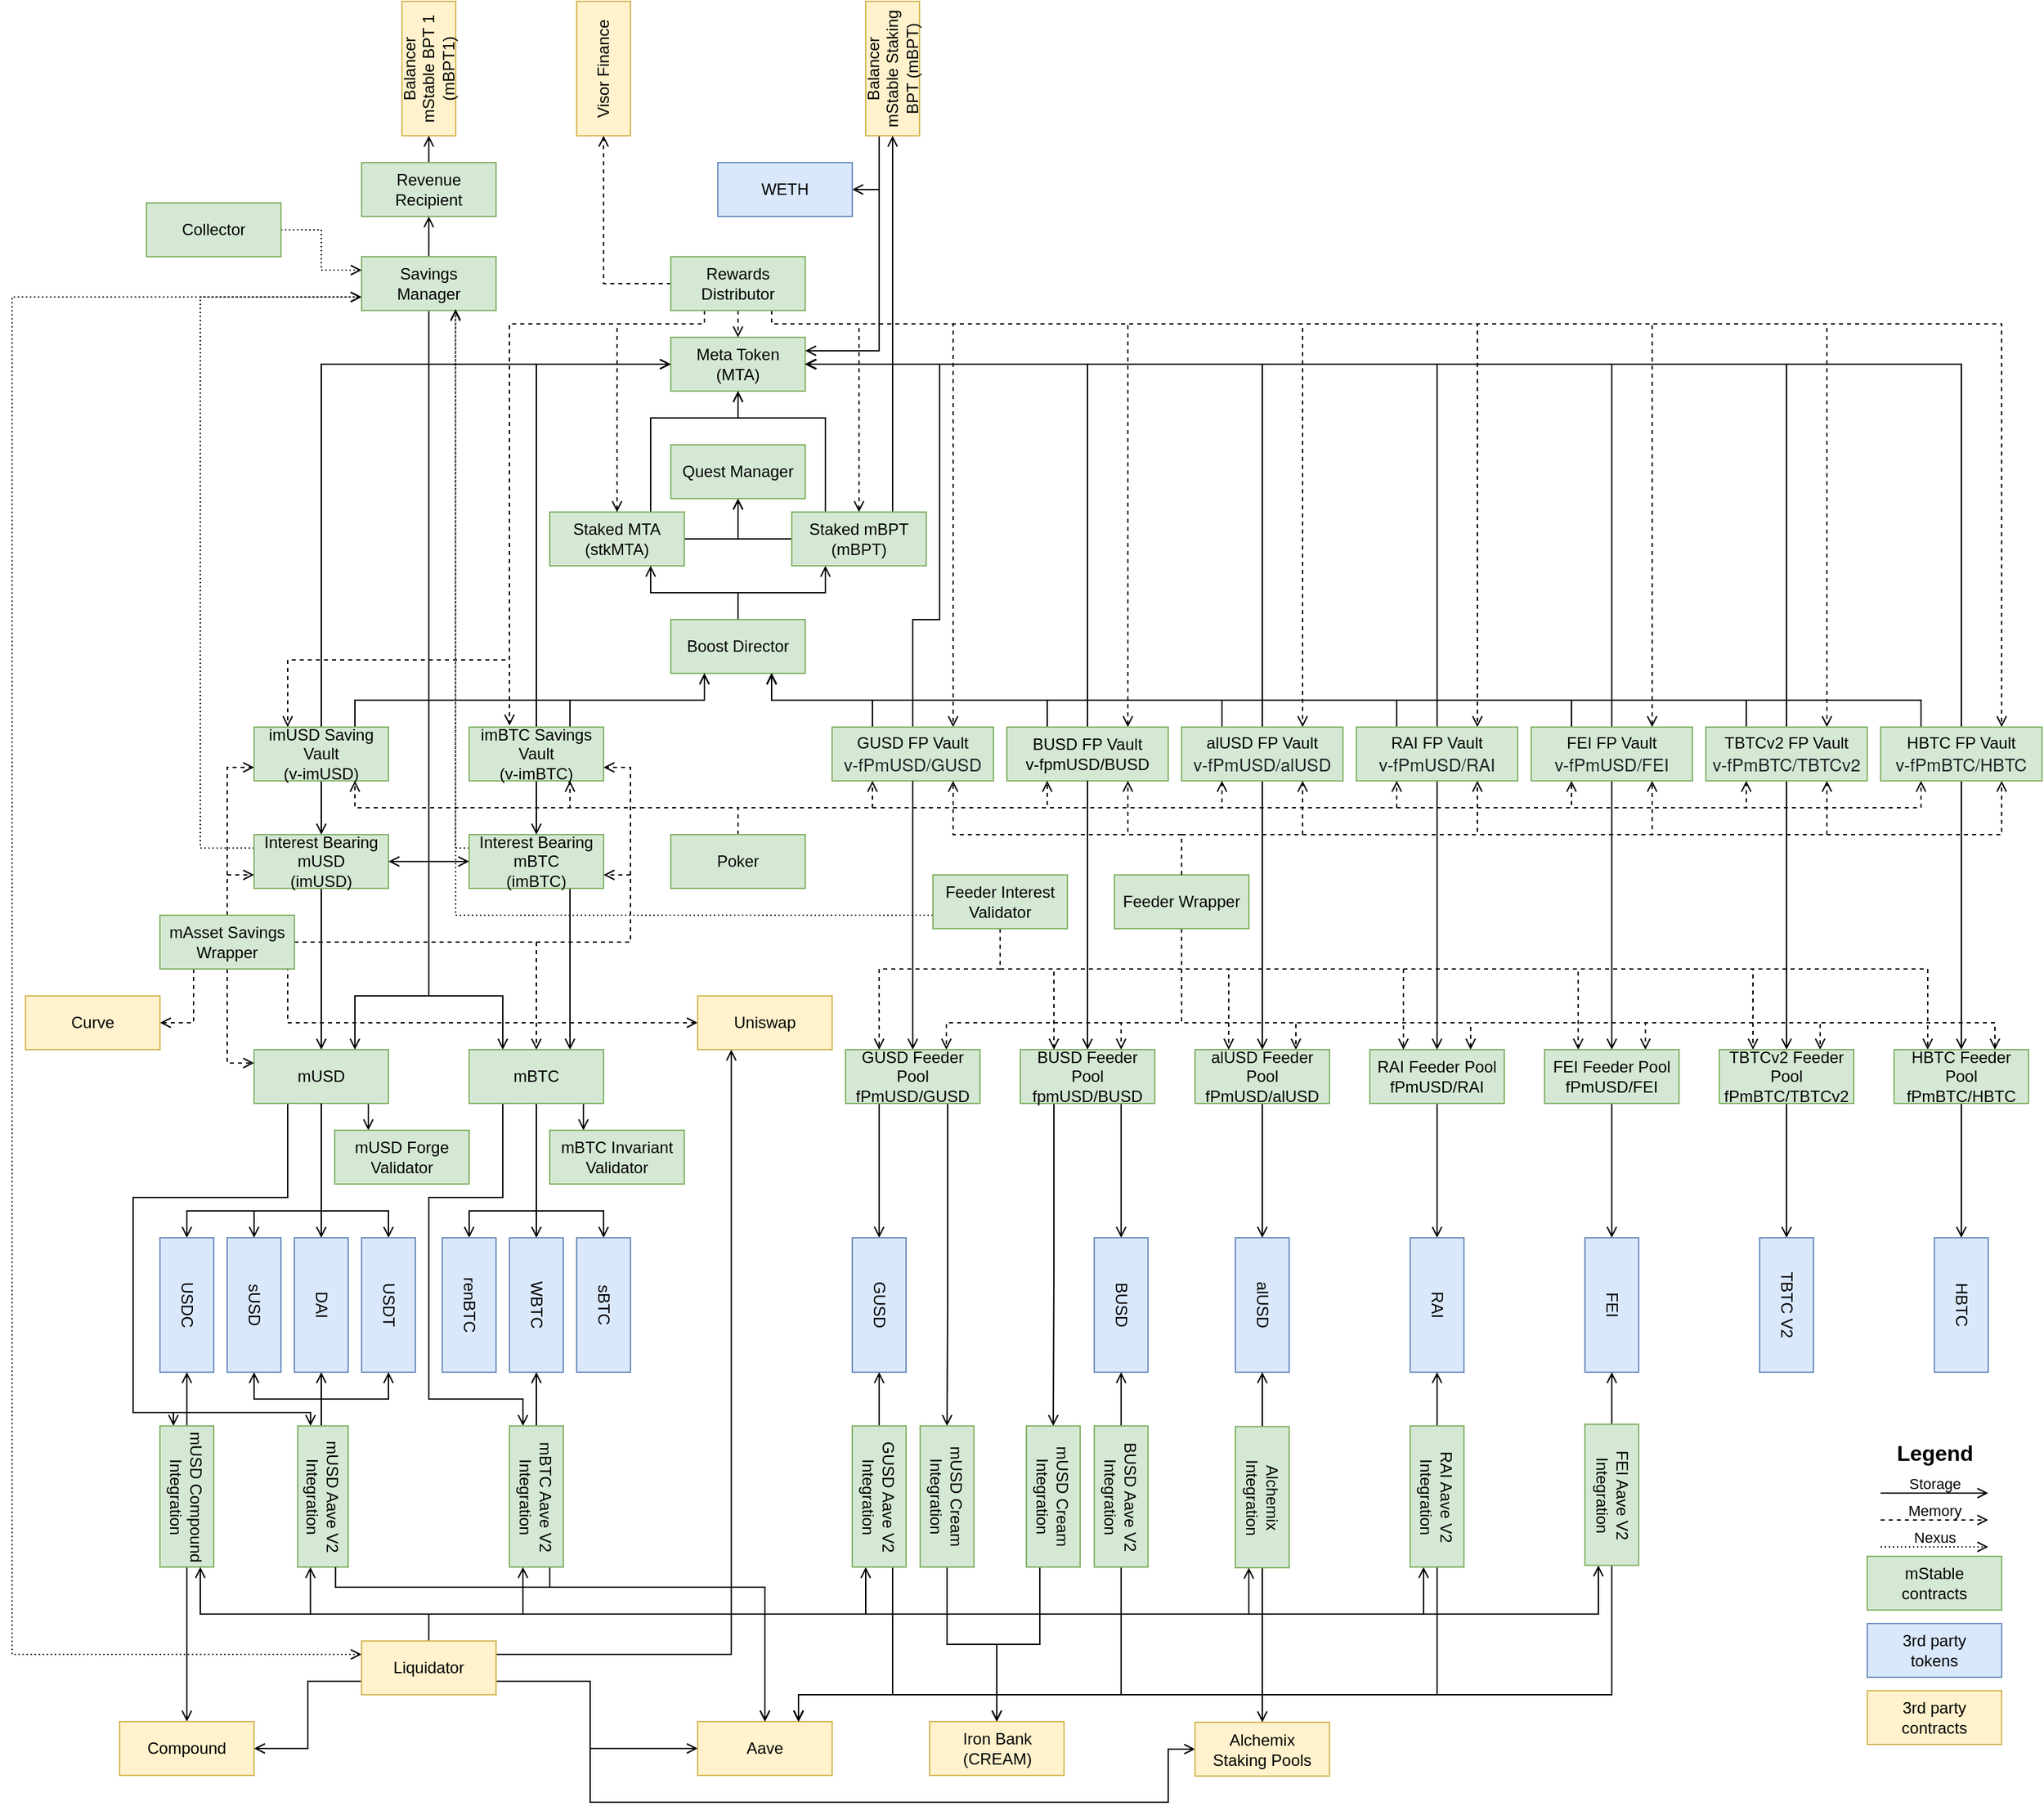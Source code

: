 <mxfile version="15.8.4" type="device" pages="2"><diagram id="_9rFnSgzRAWw9v-9qczC" name="Page-1"><mxGraphModel dx="2370" dy="2338" grid="1" gridSize="10" guides="1" tooltips="1" connect="1" arrows="1" fold="1" page="1" pageScale="1" pageWidth="850" pageHeight="1100" math="0" shadow="0"><root><mxCell id="0"/><mxCell id="1" parent="0"/><mxCell id="GIlBMyTXiSXLhYFRaCI6-11" style="edgeStyle=orthogonalEdgeStyle;rounded=0;orthogonalLoop=1;jettySize=auto;html=1;exitX=0.75;exitY=1;exitDx=0;exitDy=0;entryX=0.75;entryY=0;entryDx=0;entryDy=0;dashed=1;endArrow=open;endFill=0;" parent="1" source="eyyjNeuyLcwpaB6HrIFP-43" target="eyyjNeuyLcwpaB6HrIFP-10" edge="1"><mxGeometry relative="1" as="geometry"><Array as="points"><mxPoint x="465" y="20"/><mxPoint x="600" y="20"/></Array></mxGeometry></mxCell><mxCell id="GIlBMyTXiSXLhYFRaCI6-12" style="edgeStyle=orthogonalEdgeStyle;rounded=0;orthogonalLoop=1;jettySize=auto;html=1;exitX=0.75;exitY=1;exitDx=0;exitDy=0;entryX=0.75;entryY=0;entryDx=0;entryDy=0;dashed=1;endArrow=open;endFill=0;" parent="1" source="eyyjNeuyLcwpaB6HrIFP-43" target="eyyjNeuyLcwpaB6HrIFP-13" edge="1"><mxGeometry relative="1" as="geometry"><Array as="points"><mxPoint x="465" y="20"/><mxPoint x="730" y="20"/></Array></mxGeometry></mxCell><mxCell id="GIlBMyTXiSXLhYFRaCI6-13" style="edgeStyle=orthogonalEdgeStyle;rounded=0;orthogonalLoop=1;jettySize=auto;html=1;exitX=0.75;exitY=1;exitDx=0;exitDy=0;entryX=0.75;entryY=0;entryDx=0;entryDy=0;dashed=1;endArrow=open;endFill=0;" parent="1" source="eyyjNeuyLcwpaB6HrIFP-43" target="eyyjNeuyLcwpaB6HrIFP-126" edge="1"><mxGeometry relative="1" as="geometry"><Array as="points"><mxPoint x="465" y="20"/><mxPoint x="860" y="20"/></Array></mxGeometry></mxCell><mxCell id="GIlBMyTXiSXLhYFRaCI6-14" style="edgeStyle=orthogonalEdgeStyle;rounded=0;orthogonalLoop=1;jettySize=auto;html=1;exitX=0.75;exitY=1;exitDx=0;exitDy=0;entryX=0.75;entryY=0;entryDx=0;entryDy=0;dashed=1;endArrow=open;endFill=0;" parent="1" source="eyyjNeuyLcwpaB6HrIFP-43" target="eyyjNeuyLcwpaB6HrIFP-127" edge="1"><mxGeometry relative="1" as="geometry"><Array as="points"><mxPoint x="465" y="20"/><mxPoint x="990" y="20"/></Array></mxGeometry></mxCell><mxCell id="GIlBMyTXiSXLhYFRaCI6-15" style="edgeStyle=orthogonalEdgeStyle;rounded=0;orthogonalLoop=1;jettySize=auto;html=1;exitX=0.75;exitY=1;exitDx=0;exitDy=0;entryX=0.75;entryY=0;entryDx=0;entryDy=0;dashed=1;endArrow=open;endFill=0;" parent="1" source="eyyjNeuyLcwpaB6HrIFP-43" target="LDMQ9k-vV1gY6xBeQC1g-2" edge="1"><mxGeometry relative="1" as="geometry"><Array as="points"><mxPoint x="465" y="20"/><mxPoint x="1120" y="20"/></Array></mxGeometry></mxCell><mxCell id="eyyjNeuyLcwpaB6HrIFP-1" value="Meta Token&lt;br&gt;(MTA)" style="whiteSpace=wrap;html=1;align=center;fillColor=#d5e8d4;strokeColor=#82b366;" parent="1" vertex="1"><mxGeometry x="390" y="30" width="100" height="40" as="geometry"/></mxCell><mxCell id="eyyjNeuyLcwpaB6HrIFP-16" style="edgeStyle=orthogonalEdgeStyle;rounded=0;orthogonalLoop=1;jettySize=auto;html=1;exitX=0.75;exitY=0;exitDx=0;exitDy=0;entryX=0.5;entryY=1;entryDx=0;entryDy=0;endArrow=open;endFill=0;" parent="1" source="eyyjNeuyLcwpaB6HrIFP-2" target="eyyjNeuyLcwpaB6HrIFP-1" edge="1"><mxGeometry relative="1" as="geometry"><Array as="points"><mxPoint x="375" y="90"/><mxPoint x="440" y="90"/></Array></mxGeometry></mxCell><mxCell id="GIlBMyTXiSXLhYFRaCI6-7" style="edgeStyle=orthogonalEdgeStyle;rounded=0;orthogonalLoop=1;jettySize=auto;html=1;exitX=1;exitY=0.5;exitDx=0;exitDy=0;entryX=0.5;entryY=1;entryDx=0;entryDy=0;endArrow=open;endFill=0;" parent="1" source="eyyjNeuyLcwpaB6HrIFP-2" target="GIlBMyTXiSXLhYFRaCI6-6" edge="1"><mxGeometry relative="1" as="geometry"/></mxCell><mxCell id="eyyjNeuyLcwpaB6HrIFP-2" value="Staked MTA&lt;br&gt;(stkMTA)" style="whiteSpace=wrap;html=1;align=center;fillColor=#d5e8d4;strokeColor=#82b366;" parent="1" vertex="1"><mxGeometry x="300" y="160" width="100" height="40" as="geometry"/></mxCell><mxCell id="eyyjNeuyLcwpaB6HrIFP-17" style="edgeStyle=orthogonalEdgeStyle;rounded=0;orthogonalLoop=1;jettySize=auto;html=1;exitX=0.5;exitY=0;exitDx=0;exitDy=0;entryX=0.75;entryY=1;entryDx=0;entryDy=0;endArrow=open;endFill=0;" parent="1" source="eyyjNeuyLcwpaB6HrIFP-3" target="eyyjNeuyLcwpaB6HrIFP-2" edge="1"><mxGeometry relative="1" as="geometry"><Array as="points"><mxPoint x="440" y="220"/><mxPoint x="375" y="220"/></Array></mxGeometry></mxCell><mxCell id="GIlBMyTXiSXLhYFRaCI6-4" style="edgeStyle=orthogonalEdgeStyle;rounded=0;orthogonalLoop=1;jettySize=auto;html=1;exitX=0.5;exitY=0;exitDx=0;exitDy=0;entryX=0.25;entryY=1;entryDx=0;entryDy=0;endArrow=open;endFill=0;" parent="1" source="eyyjNeuyLcwpaB6HrIFP-3" target="GIlBMyTXiSXLhYFRaCI6-2" edge="1"><mxGeometry relative="1" as="geometry"/></mxCell><mxCell id="eyyjNeuyLcwpaB6HrIFP-3" value="Boost Director" style="whiteSpace=wrap;html=1;align=center;fillColor=#d5e8d4;strokeColor=#82b366;" parent="1" vertex="1"><mxGeometry x="390" y="240" width="100" height="40" as="geometry"/></mxCell><mxCell id="eyyjNeuyLcwpaB6HrIFP-19" style="edgeStyle=orthogonalEdgeStyle;rounded=0;orthogonalLoop=1;jettySize=auto;html=1;exitX=0.75;exitY=0;exitDx=0;exitDy=0;endArrow=open;endFill=0;entryX=0.25;entryY=1;entryDx=0;entryDy=0;" parent="1" source="eyyjNeuyLcwpaB6HrIFP-4" target="eyyjNeuyLcwpaB6HrIFP-3" edge="1"><mxGeometry relative="1" as="geometry"><Array as="points"><mxPoint x="155" y="300"/><mxPoint x="415" y="300"/></Array><mxPoint x="420" y="290" as="targetPoint"/></mxGeometry></mxCell><mxCell id="eyyjNeuyLcwpaB6HrIFP-20" style="edgeStyle=orthogonalEdgeStyle;rounded=0;orthogonalLoop=1;jettySize=auto;html=1;exitX=0.5;exitY=1;exitDx=0;exitDy=0;entryX=0.5;entryY=0;entryDx=0;entryDy=0;endArrow=open;endFill=0;" parent="1" source="eyyjNeuyLcwpaB6HrIFP-4" target="eyyjNeuyLcwpaB6HrIFP-5" edge="1"><mxGeometry relative="1" as="geometry"/></mxCell><mxCell id="eyyjNeuyLcwpaB6HrIFP-21" style="edgeStyle=orthogonalEdgeStyle;rounded=0;orthogonalLoop=1;jettySize=auto;html=1;exitX=0.5;exitY=0;exitDx=0;exitDy=0;endArrow=open;endFill=0;entryX=0;entryY=0.5;entryDx=0;entryDy=0;" parent="1" source="eyyjNeuyLcwpaB6HrIFP-4" target="eyyjNeuyLcwpaB6HrIFP-1" edge="1"><mxGeometry relative="1" as="geometry"><mxPoint x="280" y="90" as="targetPoint"/></mxGeometry></mxCell><mxCell id="eyyjNeuyLcwpaB6HrIFP-4" value="imUSD Saving Vault&lt;br&gt;(v-imUSD)" style="whiteSpace=wrap;html=1;align=center;fillColor=#d5e8d4;strokeColor=#82b366;" parent="1" vertex="1"><mxGeometry x="80" y="320" width="100" height="40" as="geometry"/></mxCell><mxCell id="eyyjNeuyLcwpaB6HrIFP-22" style="edgeStyle=orthogonalEdgeStyle;rounded=0;orthogonalLoop=1;jettySize=auto;html=1;exitX=0.5;exitY=1;exitDx=0;exitDy=0;entryX=0.5;entryY=0;entryDx=0;entryDy=0;endArrow=open;endFill=0;" parent="1" source="eyyjNeuyLcwpaB6HrIFP-5" target="eyyjNeuyLcwpaB6HrIFP-6" edge="1"><mxGeometry relative="1" as="geometry"/></mxCell><mxCell id="F12hg52iFOPh95Cqyf0f-2" style="edgeStyle=orthogonalEdgeStyle;rounded=0;orthogonalLoop=1;jettySize=auto;html=1;exitX=0;exitY=0.25;exitDx=0;exitDy=0;entryX=0;entryY=0.75;entryDx=0;entryDy=0;dashed=1;dashPattern=1 2;endArrow=open;endFill=0;" parent="1" source="eyyjNeuyLcwpaB6HrIFP-5" target="eyyjNeuyLcwpaB6HrIFP-38" edge="1"><mxGeometry relative="1" as="geometry"><Array as="points"><mxPoint x="40" y="410"/><mxPoint x="40"/></Array></mxGeometry></mxCell><mxCell id="eyyjNeuyLcwpaB6HrIFP-5" value="Interest Bearing mUSD&lt;br&gt;(imUSD)" style="whiteSpace=wrap;html=1;align=center;fillColor=#d5e8d4;strokeColor=#82b366;" parent="1" vertex="1"><mxGeometry x="80" y="400" width="100" height="40" as="geometry"/></mxCell><mxCell id="eyyjNeuyLcwpaB6HrIFP-94" style="edgeStyle=orthogonalEdgeStyle;rounded=0;orthogonalLoop=1;jettySize=auto;html=1;exitX=0.75;exitY=1;exitDx=0;exitDy=0;entryX=0.25;entryY=0;entryDx=0;entryDy=0;endArrow=open;endFill=0;" parent="1" source="eyyjNeuyLcwpaB6HrIFP-6" target="eyyjNeuyLcwpaB6HrIFP-93" edge="1"><mxGeometry relative="1" as="geometry"/></mxCell><mxCell id="eyyjNeuyLcwpaB6HrIFP-217" style="edgeStyle=orthogonalEdgeStyle;rounded=0;orthogonalLoop=1;jettySize=auto;html=1;exitX=0.25;exitY=1;exitDx=0;exitDy=0;entryX=0;entryY=0.75;entryDx=0;entryDy=0;endArrow=open;endFill=0;" parent="1" source="eyyjNeuyLcwpaB6HrIFP-6" target="eyyjNeuyLcwpaB6HrIFP-53" edge="1"><mxGeometry relative="1" as="geometry"><Array as="points"><mxPoint x="105" y="670"/><mxPoint x="-10" y="670"/><mxPoint x="-10" y="830"/><mxPoint x="20" y="830"/></Array></mxGeometry></mxCell><mxCell id="eyyjNeuyLcwpaB6HrIFP-218" style="edgeStyle=orthogonalEdgeStyle;rounded=0;orthogonalLoop=1;jettySize=auto;html=1;exitX=0.25;exitY=1;exitDx=0;exitDy=0;entryX=0;entryY=0.75;entryDx=0;entryDy=0;endArrow=open;endFill=0;" parent="1" source="eyyjNeuyLcwpaB6HrIFP-6" target="eyyjNeuyLcwpaB6HrIFP-41" edge="1"><mxGeometry relative="1" as="geometry"><Array as="points"><mxPoint x="105" y="670"/><mxPoint x="-10" y="670"/><mxPoint x="-10" y="830"/><mxPoint x="122" y="830"/><mxPoint x="122" y="840"/></Array></mxGeometry></mxCell><mxCell id="eyyjNeuyLcwpaB6HrIFP-6" value="mUSD" style="whiteSpace=wrap;html=1;align=center;fillColor=#d5e8d4;strokeColor=#82b366;" parent="1" vertex="1"><mxGeometry x="80" y="560" width="100" height="40" as="geometry"/></mxCell><mxCell id="eyyjNeuyLcwpaB6HrIFP-24" style="edgeStyle=orthogonalEdgeStyle;rounded=0;orthogonalLoop=1;jettySize=auto;html=1;exitX=0.5;exitY=0;exitDx=0;exitDy=0;entryX=0;entryY=0.5;entryDx=0;entryDy=0;endArrow=open;endFill=0;" parent="1" source="eyyjNeuyLcwpaB6HrIFP-7" target="eyyjNeuyLcwpaB6HrIFP-1" edge="1"><mxGeometry relative="1" as="geometry"><mxPoint x="380" y="100" as="targetPoint"/></mxGeometry></mxCell><mxCell id="eyyjNeuyLcwpaB6HrIFP-25" style="edgeStyle=orthogonalEdgeStyle;rounded=0;orthogonalLoop=1;jettySize=auto;html=1;exitX=0.5;exitY=1;exitDx=0;exitDy=0;entryX=0.5;entryY=0;entryDx=0;entryDy=0;endArrow=open;endFill=0;" parent="1" source="eyyjNeuyLcwpaB6HrIFP-7" target="eyyjNeuyLcwpaB6HrIFP-8" edge="1"><mxGeometry relative="1" as="geometry"/></mxCell><mxCell id="5c5EhGpWt6KGe-aB0249-1" style="edgeStyle=orthogonalEdgeStyle;rounded=0;orthogonalLoop=1;jettySize=auto;html=1;exitX=0.75;exitY=0;exitDx=0;exitDy=0;entryX=0.25;entryY=1;entryDx=0;entryDy=0;endArrow=open;endFill=0;" parent="1" source="eyyjNeuyLcwpaB6HrIFP-7" target="eyyjNeuyLcwpaB6HrIFP-3" edge="1"><mxGeometry relative="1" as="geometry"/></mxCell><mxCell id="eyyjNeuyLcwpaB6HrIFP-7" value="imBTC Savings Vault&lt;br&gt;(v-imBTC)" style="whiteSpace=wrap;html=1;align=center;fillColor=#d5e8d4;strokeColor=#82b366;" parent="1" vertex="1"><mxGeometry x="240" y="320" width="100" height="40" as="geometry"/></mxCell><mxCell id="eyyjNeuyLcwpaB6HrIFP-26" style="edgeStyle=orthogonalEdgeStyle;rounded=0;orthogonalLoop=1;jettySize=auto;html=1;exitX=0.75;exitY=1;exitDx=0;exitDy=0;entryX=0.75;entryY=0;entryDx=0;entryDy=0;endArrow=open;endFill=0;" parent="1" source="eyyjNeuyLcwpaB6HrIFP-8" target="eyyjNeuyLcwpaB6HrIFP-9" edge="1"><mxGeometry relative="1" as="geometry"/></mxCell><mxCell id="F12hg52iFOPh95Cqyf0f-3" style="edgeStyle=orthogonalEdgeStyle;rounded=0;orthogonalLoop=1;jettySize=auto;html=1;exitX=0;exitY=0.25;exitDx=0;exitDy=0;dashed=1;dashPattern=1 2;endArrow=open;endFill=0;entryX=0.698;entryY=0.99;entryDx=0;entryDy=0;entryPerimeter=0;" parent="1" source="eyyjNeuyLcwpaB6HrIFP-8" target="eyyjNeuyLcwpaB6HrIFP-38" edge="1"><mxGeometry relative="1" as="geometry"><Array as="points"><mxPoint x="230" y="410"/></Array><mxPoint x="230" y="90" as="targetPoint"/></mxGeometry></mxCell><mxCell id="eyyjNeuyLcwpaB6HrIFP-8" value="Interest Bearing mBTC&lt;br&gt;(imBTC)" style="whiteSpace=wrap;html=1;align=center;fillColor=#d5e8d4;strokeColor=#82b366;" parent="1" vertex="1"><mxGeometry x="240" y="400" width="100" height="40" as="geometry"/></mxCell><mxCell id="eyyjNeuyLcwpaB6HrIFP-48" style="edgeStyle=orthogonalEdgeStyle;rounded=0;orthogonalLoop=1;jettySize=auto;html=1;exitX=0.5;exitY=1;exitDx=0;exitDy=0;entryX=0;entryY=0.5;entryDx=0;entryDy=0;endArrow=open;endFill=0;" parent="1" source="eyyjNeuyLcwpaB6HrIFP-6" target="eyyjNeuyLcwpaB6HrIFP-44" edge="1"><mxGeometry relative="1" as="geometry"><Array as="points"><mxPoint x="130" y="680"/><mxPoint x="30" y="680"/></Array></mxGeometry></mxCell><mxCell id="eyyjNeuyLcwpaB6HrIFP-49" style="edgeStyle=orthogonalEdgeStyle;rounded=0;orthogonalLoop=1;jettySize=auto;html=1;exitX=0.5;exitY=1;exitDx=0;exitDy=0;entryX=0;entryY=0.5;entryDx=0;entryDy=0;endArrow=open;endFill=0;" parent="1" source="eyyjNeuyLcwpaB6HrIFP-6" target="eyyjNeuyLcwpaB6HrIFP-45" edge="1"><mxGeometry relative="1" as="geometry"><Array as="points"><mxPoint x="130" y="680"/><mxPoint x="80" y="680"/></Array></mxGeometry></mxCell><mxCell id="eyyjNeuyLcwpaB6HrIFP-50" style="edgeStyle=orthogonalEdgeStyle;rounded=0;orthogonalLoop=1;jettySize=auto;html=1;exitX=0.5;exitY=1;exitDx=0;exitDy=0;entryX=0;entryY=0.5;entryDx=0;entryDy=0;endArrow=open;endFill=0;" parent="1" source="eyyjNeuyLcwpaB6HrIFP-6" target="eyyjNeuyLcwpaB6HrIFP-46" edge="1"><mxGeometry relative="1" as="geometry"><Array as="points"><mxPoint x="130" y="640"/><mxPoint x="130" y="640"/></Array></mxGeometry></mxCell><mxCell id="eyyjNeuyLcwpaB6HrIFP-51" style="edgeStyle=orthogonalEdgeStyle;rounded=0;orthogonalLoop=1;jettySize=auto;html=1;exitX=0.5;exitY=1;exitDx=0;exitDy=0;entryX=0;entryY=0.5;entryDx=0;entryDy=0;endArrow=open;endFill=0;" parent="1" source="eyyjNeuyLcwpaB6HrIFP-6" target="eyyjNeuyLcwpaB6HrIFP-47" edge="1"><mxGeometry relative="1" as="geometry"><Array as="points"><mxPoint x="130" y="680"/><mxPoint x="180" y="680"/></Array></mxGeometry></mxCell><mxCell id="eyyjNeuyLcwpaB6HrIFP-66" style="edgeStyle=orthogonalEdgeStyle;rounded=0;orthogonalLoop=1;jettySize=auto;html=1;exitX=0.5;exitY=1;exitDx=0;exitDy=0;entryX=0;entryY=0.5;entryDx=0;entryDy=0;endArrow=open;endFill=0;" parent="1" source="eyyjNeuyLcwpaB6HrIFP-9" target="eyyjNeuyLcwpaB6HrIFP-64" edge="1"><mxGeometry relative="1" as="geometry"/></mxCell><mxCell id="eyyjNeuyLcwpaB6HrIFP-67" style="edgeStyle=orthogonalEdgeStyle;rounded=0;orthogonalLoop=1;jettySize=auto;html=1;exitX=0.5;exitY=1;exitDx=0;exitDy=0;entryX=0;entryY=0.5;entryDx=0;entryDy=0;endArrow=open;endFill=0;" parent="1" source="eyyjNeuyLcwpaB6HrIFP-9" target="eyyjNeuyLcwpaB6HrIFP-63" edge="1"><mxGeometry relative="1" as="geometry"><Array as="points"><mxPoint x="290" y="680"/><mxPoint x="340" y="680"/></Array></mxGeometry></mxCell><mxCell id="eyyjNeuyLcwpaB6HrIFP-68" style="edgeStyle=orthogonalEdgeStyle;rounded=0;orthogonalLoop=1;jettySize=auto;html=1;exitX=0.5;exitY=1;exitDx=0;exitDy=0;entryX=0;entryY=0.5;entryDx=0;entryDy=0;endArrow=open;endFill=0;" parent="1" source="eyyjNeuyLcwpaB6HrIFP-9" target="eyyjNeuyLcwpaB6HrIFP-65" edge="1"><mxGeometry relative="1" as="geometry"><Array as="points"><mxPoint x="290" y="680"/><mxPoint x="240" y="680"/></Array></mxGeometry></mxCell><mxCell id="eyyjNeuyLcwpaB6HrIFP-92" style="edgeStyle=orthogonalEdgeStyle;rounded=0;orthogonalLoop=1;jettySize=auto;html=1;exitX=0.75;exitY=1;exitDx=0;exitDy=0;entryX=0.25;entryY=0;entryDx=0;entryDy=0;endArrow=open;endFill=0;" parent="1" source="eyyjNeuyLcwpaB6HrIFP-9" target="eyyjNeuyLcwpaB6HrIFP-91" edge="1"><mxGeometry relative="1" as="geometry"/></mxCell><mxCell id="chTLfI--SOpP3aUYkiDc-9" style="edgeStyle=orthogonalEdgeStyle;rounded=0;orthogonalLoop=1;jettySize=auto;html=1;exitX=0.25;exitY=1;exitDx=0;exitDy=0;entryX=0;entryY=0.75;entryDx=0;entryDy=0;endArrow=open;endFill=0;" parent="1" source="eyyjNeuyLcwpaB6HrIFP-9" target="chTLfI--SOpP3aUYkiDc-1" edge="1"><mxGeometry relative="1" as="geometry"><Array as="points"><mxPoint x="265" y="670"/><mxPoint x="210" y="670"/><mxPoint x="210" y="820"/><mxPoint x="280" y="820"/></Array></mxGeometry></mxCell><mxCell id="eyyjNeuyLcwpaB6HrIFP-9" value="mBTC" style="whiteSpace=wrap;html=1;align=center;fillColor=#d5e8d4;strokeColor=#82b366;" parent="1" vertex="1"><mxGeometry x="240" y="560" width="100" height="40" as="geometry"/></mxCell><mxCell id="eyyjNeuyLcwpaB6HrIFP-31" style="edgeStyle=orthogonalEdgeStyle;rounded=0;orthogonalLoop=1;jettySize=auto;html=1;exitX=0.25;exitY=0;exitDx=0;exitDy=0;entryX=0.75;entryY=1;entryDx=0;entryDy=0;endArrow=open;endFill=0;" parent="1" source="eyyjNeuyLcwpaB6HrIFP-10" target="eyyjNeuyLcwpaB6HrIFP-3" edge="1"><mxGeometry relative="1" as="geometry"/></mxCell><mxCell id="eyyjNeuyLcwpaB6HrIFP-33" style="edgeStyle=orthogonalEdgeStyle;rounded=0;orthogonalLoop=1;jettySize=auto;html=1;exitX=0.5;exitY=0;exitDx=0;exitDy=0;entryX=1;entryY=0.5;entryDx=0;entryDy=0;endArrow=open;endFill=0;" parent="1" source="eyyjNeuyLcwpaB6HrIFP-10" target="eyyjNeuyLcwpaB6HrIFP-1" edge="1"><mxGeometry relative="1" as="geometry"><Array as="points"><mxPoint x="570" y="240"/><mxPoint x="590" y="240"/><mxPoint x="590" y="50"/></Array></mxGeometry></mxCell><mxCell id="eyyjNeuyLcwpaB6HrIFP-10" value="GUSD FP Vault&lt;br&gt;&lt;span style=&quot;color: rgb(33 , 37 , 41) ; font-family: &amp;#34;helvetica neue&amp;#34; , &amp;#34;helvetica&amp;#34; , &amp;#34;arial&amp;#34; , sans-serif ; font-size: 13px ; text-align: left&quot;&gt;v-fPmUSD/GUSD&lt;/span&gt;" style="whiteSpace=wrap;html=1;align=center;fillColor=#d5e8d4;strokeColor=#82b366;" parent="1" vertex="1"><mxGeometry x="510" y="320" width="120" height="40" as="geometry"/></mxCell><mxCell id="eyyjNeuyLcwpaB6HrIFP-27" style="edgeStyle=orthogonalEdgeStyle;rounded=0;orthogonalLoop=1;jettySize=auto;html=1;exitX=0.5;exitY=1;exitDx=0;exitDy=0;entryX=0.5;entryY=0;entryDx=0;entryDy=0;endArrow=open;endFill=0;" parent="1" source="eyyjNeuyLcwpaB6HrIFP-10" target="eyyjNeuyLcwpaB6HrIFP-12" edge="1"><mxGeometry relative="1" as="geometry"><mxPoint x="570" y="440" as="sourcePoint"/></mxGeometry></mxCell><mxCell id="eyyjNeuyLcwpaB6HrIFP-106" style="edgeStyle=orthogonalEdgeStyle;rounded=0;orthogonalLoop=1;jettySize=auto;html=1;exitX=0.25;exitY=1;exitDx=0;exitDy=0;endArrow=open;endFill=0;" parent="1" source="eyyjNeuyLcwpaB6HrIFP-12" target="eyyjNeuyLcwpaB6HrIFP-102" edge="1"><mxGeometry relative="1" as="geometry"/></mxCell><mxCell id="XEhjj_8P8dKhVR9mOJyH-5" style="edgeStyle=orthogonalEdgeStyle;rounded=0;orthogonalLoop=1;jettySize=auto;html=1;exitX=0.75;exitY=1;exitDx=0;exitDy=0;entryX=0;entryY=0.5;entryDx=0;entryDy=0;endArrow=open;endFill=0;" parent="1" source="eyyjNeuyLcwpaB6HrIFP-12" target="XEhjj_8P8dKhVR9mOJyH-1" edge="1"><mxGeometry relative="1" as="geometry"><Array as="points"><mxPoint x="596" y="740"/><mxPoint x="596" y="740"/></Array></mxGeometry></mxCell><mxCell id="eyyjNeuyLcwpaB6HrIFP-12" value="GUSD Feeder Pool fPmUSD/GUSD" style="whiteSpace=wrap;html=1;align=center;fillColor=#d5e8d4;strokeColor=#82b366;" parent="1" vertex="1"><mxGeometry x="520" y="560" width="100" height="40" as="geometry"/></mxCell><mxCell id="eyyjNeuyLcwpaB6HrIFP-32" style="edgeStyle=orthogonalEdgeStyle;rounded=0;orthogonalLoop=1;jettySize=auto;html=1;exitX=0.25;exitY=0;exitDx=0;exitDy=0;entryX=0.75;entryY=1;entryDx=0;entryDy=0;endArrow=open;endFill=0;" parent="1" source="eyyjNeuyLcwpaB6HrIFP-13" target="eyyjNeuyLcwpaB6HrIFP-3" edge="1"><mxGeometry relative="1" as="geometry"/></mxCell><mxCell id="eyyjNeuyLcwpaB6HrIFP-34" style="edgeStyle=orthogonalEdgeStyle;rounded=0;orthogonalLoop=1;jettySize=auto;html=1;exitX=0.5;exitY=0;exitDx=0;exitDy=0;endArrow=open;endFill=0;entryX=1;entryY=0.5;entryDx=0;entryDy=0;" parent="1" source="eyyjNeuyLcwpaB6HrIFP-13" target="eyyjNeuyLcwpaB6HrIFP-1" edge="1"><mxGeometry relative="1" as="geometry"><mxPoint x="490" y="100" as="targetPoint"/><Array as="points"><mxPoint x="700" y="50"/></Array></mxGeometry></mxCell><mxCell id="eyyjNeuyLcwpaB6HrIFP-13" value="BUSD FP Vault&lt;br&gt;v-fpmUSD/BUSD" style="whiteSpace=wrap;html=1;align=center;fillColor=#d5e8d4;strokeColor=#82b366;" parent="1" vertex="1"><mxGeometry x="640" y="320" width="120" height="40" as="geometry"/></mxCell><mxCell id="eyyjNeuyLcwpaB6HrIFP-30" style="edgeStyle=orthogonalEdgeStyle;rounded=0;orthogonalLoop=1;jettySize=auto;html=1;exitX=0.5;exitY=1;exitDx=0;exitDy=0;entryX=0.5;entryY=0;entryDx=0;entryDy=0;endArrow=open;endFill=0;" parent="1" source="eyyjNeuyLcwpaB6HrIFP-13" target="eyyjNeuyLcwpaB6HrIFP-15" edge="1"><mxGeometry relative="1" as="geometry"><mxPoint x="700" y="440" as="sourcePoint"/></mxGeometry></mxCell><mxCell id="eyyjNeuyLcwpaB6HrIFP-112" style="edgeStyle=orthogonalEdgeStyle;rounded=0;orthogonalLoop=1;jettySize=auto;html=1;exitX=0.75;exitY=1;exitDx=0;exitDy=0;endArrow=open;endFill=0;" parent="1" source="eyyjNeuyLcwpaB6HrIFP-15" target="eyyjNeuyLcwpaB6HrIFP-108" edge="1"><mxGeometry relative="1" as="geometry"/></mxCell><mxCell id="wnpo3g3NfAqHr9BvYxyA-5" style="edgeStyle=orthogonalEdgeStyle;rounded=0;orthogonalLoop=1;jettySize=auto;html=1;exitX=0.25;exitY=1;exitDx=0;exitDy=0;endArrow=open;endFill=0;" parent="1" source="eyyjNeuyLcwpaB6HrIFP-15" target="wnpo3g3NfAqHr9BvYxyA-3" edge="1"><mxGeometry relative="1" as="geometry"/></mxCell><mxCell id="eyyjNeuyLcwpaB6HrIFP-15" value="BUSD Feeder Pool&lt;br&gt;&lt;span&gt;fpmUSD/BUSD&lt;/span&gt;" style="whiteSpace=wrap;html=1;align=center;fillColor=#d5e8d4;strokeColor=#82b366;" parent="1" vertex="1"><mxGeometry x="650" y="560" width="100" height="40" as="geometry"/></mxCell><mxCell id="eyyjNeuyLcwpaB6HrIFP-151" style="edgeStyle=orthogonalEdgeStyle;rounded=0;orthogonalLoop=1;jettySize=auto;html=1;exitX=0.5;exitY=1;exitDx=0;exitDy=0;entryX=1;entryY=0.5;entryDx=0;entryDy=0;endArrow=open;endFill=0;" parent="1" source="eyyjNeuyLcwpaB6HrIFP-38" target="eyyjNeuyLcwpaB6HrIFP-5" edge="1"><mxGeometry relative="1" as="geometry"><Array as="points"><mxPoint x="210" y="420"/></Array></mxGeometry></mxCell><mxCell id="eyyjNeuyLcwpaB6HrIFP-152" style="edgeStyle=orthogonalEdgeStyle;rounded=0;orthogonalLoop=1;jettySize=auto;html=1;exitX=0.5;exitY=1;exitDx=0;exitDy=0;endArrow=open;endFill=0;entryX=0;entryY=0.5;entryDx=0;entryDy=0;" parent="1" source="eyyjNeuyLcwpaB6HrIFP-38" target="eyyjNeuyLcwpaB6HrIFP-8" edge="1"><mxGeometry relative="1" as="geometry"><mxPoint x="230" y="390" as="targetPoint"/><Array as="points"><mxPoint x="210" y="420"/></Array></mxGeometry></mxCell><mxCell id="eyyjNeuyLcwpaB6HrIFP-153" style="edgeStyle=orthogonalEdgeStyle;rounded=0;orthogonalLoop=1;jettySize=auto;html=1;exitX=0.5;exitY=1;exitDx=0;exitDy=0;entryX=0.75;entryY=0;entryDx=0;entryDy=0;endArrow=open;endFill=0;" parent="1" source="eyyjNeuyLcwpaB6HrIFP-38" target="eyyjNeuyLcwpaB6HrIFP-6" edge="1"><mxGeometry relative="1" as="geometry"><Array as="points"><mxPoint x="210" y="520"/><mxPoint x="155" y="520"/></Array></mxGeometry></mxCell><mxCell id="eyyjNeuyLcwpaB6HrIFP-154" style="edgeStyle=orthogonalEdgeStyle;rounded=0;orthogonalLoop=1;jettySize=auto;html=1;exitX=0.5;exitY=1;exitDx=0;exitDy=0;entryX=0.25;entryY=0;entryDx=0;entryDy=0;endArrow=open;endFill=0;" parent="1" source="eyyjNeuyLcwpaB6HrIFP-38" target="eyyjNeuyLcwpaB6HrIFP-9" edge="1"><mxGeometry relative="1" as="geometry"><Array as="points"><mxPoint x="210" y="520"/><mxPoint x="265" y="520"/></Array></mxGeometry></mxCell><mxCell id="eyyjNeuyLcwpaB6HrIFP-155" style="edgeStyle=orthogonalEdgeStyle;rounded=0;orthogonalLoop=1;jettySize=auto;html=1;exitX=0.5;exitY=0;exitDx=0;exitDy=0;entryX=0.5;entryY=1;entryDx=0;entryDy=0;endArrow=open;endFill=0;" parent="1" source="eyyjNeuyLcwpaB6HrIFP-38" target="eyyjNeuyLcwpaB6HrIFP-150" edge="1"><mxGeometry relative="1" as="geometry"/></mxCell><mxCell id="eyyjNeuyLcwpaB6HrIFP-38" value="Savings&lt;br&gt;Manager" style="whiteSpace=wrap;html=1;align=center;fillColor=#d5e8d4;strokeColor=#82b366;" parent="1" vertex="1"><mxGeometry x="160" y="-30" width="100" height="40" as="geometry"/></mxCell><mxCell id="eyyjNeuyLcwpaB6HrIFP-40" value="Aave" style="whiteSpace=wrap;html=1;align=center;rotation=0;fillColor=#fff2cc;strokeColor=#d6b656;" parent="1" vertex="1"><mxGeometry x="410" y="1060" width="100" height="40" as="geometry"/></mxCell><mxCell id="eyyjNeuyLcwpaB6HrIFP-56" style="edgeStyle=orthogonalEdgeStyle;rounded=0;orthogonalLoop=1;jettySize=auto;html=1;exitX=0;exitY=0.5;exitDx=0;exitDy=0;endArrow=open;endFill=0;" parent="1" source="eyyjNeuyLcwpaB6HrIFP-41" target="eyyjNeuyLcwpaB6HrIFP-46" edge="1"><mxGeometry relative="1" as="geometry"><Array as="points"><mxPoint x="130" y="830"/><mxPoint x="130" y="830"/></Array></mxGeometry></mxCell><mxCell id="eyyjNeuyLcwpaB6HrIFP-57" style="edgeStyle=orthogonalEdgeStyle;rounded=0;orthogonalLoop=1;jettySize=auto;html=1;exitX=0;exitY=0.5;exitDx=0;exitDy=0;entryX=1;entryY=0.5;entryDx=0;entryDy=0;endArrow=open;endFill=0;" parent="1" source="eyyjNeuyLcwpaB6HrIFP-41" target="eyyjNeuyLcwpaB6HrIFP-47" edge="1"><mxGeometry relative="1" as="geometry"><Array as="points"><mxPoint x="130" y="820"/><mxPoint x="180" y="820"/></Array></mxGeometry></mxCell><mxCell id="eyyjNeuyLcwpaB6HrIFP-62" style="edgeStyle=orthogonalEdgeStyle;rounded=0;orthogonalLoop=1;jettySize=auto;html=1;exitX=1;exitY=0.5;exitDx=0;exitDy=0;entryX=0.5;entryY=0;entryDx=0;entryDy=0;endArrow=open;endFill=0;" parent="1" source="eyyjNeuyLcwpaB6HrIFP-53" target="eyyjNeuyLcwpaB6HrIFP-42" edge="1"><mxGeometry relative="1" as="geometry"/></mxCell><mxCell id="GIlBMyTXiSXLhYFRaCI6-1" style="edgeStyle=orthogonalEdgeStyle;rounded=0;orthogonalLoop=1;jettySize=auto;html=1;exitX=0;exitY=0.5;exitDx=0;exitDy=0;entryX=1;entryY=0.5;entryDx=0;entryDy=0;endArrow=open;endFill=0;" parent="1" source="eyyjNeuyLcwpaB6HrIFP-41" target="eyyjNeuyLcwpaB6HrIFP-45" edge="1"><mxGeometry relative="1" as="geometry"><Array as="points"><mxPoint x="130" y="820"/><mxPoint x="80" y="820"/></Array></mxGeometry></mxCell><mxCell id="eyyjNeuyLcwpaB6HrIFP-41" value="mUSD Aave V2 Integration" style="whiteSpace=wrap;html=1;align=center;rotation=90;fillColor=#d5e8d4;strokeColor=#82b366;" parent="1" vertex="1"><mxGeometry x="78.75" y="873.75" width="105" height="37.5" as="geometry"/></mxCell><mxCell id="eyyjNeuyLcwpaB6HrIFP-42" value="Compound" style="whiteSpace=wrap;html=1;align=center;rotation=0;fillColor=#fff2cc;strokeColor=#d6b656;" parent="1" vertex="1"><mxGeometry x="-20" y="1060" width="100" height="40" as="geometry"/></mxCell><mxCell id="5c5EhGpWt6KGe-aB0249-15" style="edgeStyle=orthogonalEdgeStyle;rounded=0;orthogonalLoop=1;jettySize=auto;html=1;exitX=0.5;exitY=1;exitDx=0;exitDy=0;entryX=0.5;entryY=0;entryDx=0;entryDy=0;dashed=1;endArrow=open;endFill=0;" parent="1" source="eyyjNeuyLcwpaB6HrIFP-43" target="eyyjNeuyLcwpaB6HrIFP-1" edge="1"><mxGeometry relative="1" as="geometry"/></mxCell><mxCell id="GIlBMyTXiSXLhYFRaCI6-9" style="edgeStyle=orthogonalEdgeStyle;rounded=0;orthogonalLoop=1;jettySize=auto;html=1;exitX=0.25;exitY=1;exitDx=0;exitDy=0;endArrow=open;endFill=0;dashed=1;entryX=0.3;entryY=-0.028;entryDx=0;entryDy=0;entryPerimeter=0;" parent="1" source="eyyjNeuyLcwpaB6HrIFP-43" target="eyyjNeuyLcwpaB6HrIFP-7" edge="1"><mxGeometry relative="1" as="geometry"><mxPoint x="270" y="300" as="targetPoint"/><Array as="points"><mxPoint x="415" y="20"/><mxPoint x="270" y="20"/></Array></mxGeometry></mxCell><mxCell id="GIlBMyTXiSXLhYFRaCI6-10" style="edgeStyle=orthogonalEdgeStyle;rounded=0;orthogonalLoop=1;jettySize=auto;html=1;exitX=0.25;exitY=1;exitDx=0;exitDy=0;entryX=0.25;entryY=0;entryDx=0;entryDy=0;dashed=1;endArrow=open;endFill=0;" parent="1" source="eyyjNeuyLcwpaB6HrIFP-43" target="eyyjNeuyLcwpaB6HrIFP-4" edge="1"><mxGeometry relative="1" as="geometry"><Array as="points"><mxPoint x="415" y="20"/><mxPoint x="270" y="20"/><mxPoint x="270" y="270"/><mxPoint x="105" y="270"/></Array></mxGeometry></mxCell><mxCell id="GIlBMyTXiSXLhYFRaCI6-21" style="edgeStyle=orthogonalEdgeStyle;rounded=0;orthogonalLoop=1;jettySize=auto;html=1;exitX=0.25;exitY=1;exitDx=0;exitDy=0;entryX=0.5;entryY=0;entryDx=0;entryDy=0;endArrow=open;endFill=0;dashed=1;" parent="1" source="eyyjNeuyLcwpaB6HrIFP-43" target="eyyjNeuyLcwpaB6HrIFP-2" edge="1"><mxGeometry relative="1" as="geometry"><Array as="points"><mxPoint x="415" y="20"/><mxPoint x="350" y="20"/></Array></mxGeometry></mxCell><mxCell id="GIlBMyTXiSXLhYFRaCI6-22" style="edgeStyle=orthogonalEdgeStyle;rounded=0;orthogonalLoop=1;jettySize=auto;html=1;exitX=0.75;exitY=1;exitDx=0;exitDy=0;entryX=0.5;entryY=0;entryDx=0;entryDy=0;dashed=1;endArrow=open;endFill=0;" parent="1" source="eyyjNeuyLcwpaB6HrIFP-43" target="GIlBMyTXiSXLhYFRaCI6-2" edge="1"><mxGeometry relative="1" as="geometry"><Array as="points"><mxPoint x="465" y="20"/><mxPoint x="530" y="20"/></Array></mxGeometry></mxCell><mxCell id="1UKF-WgBrSbVPFEI7x6U-3" style="edgeStyle=orthogonalEdgeStyle;rounded=0;orthogonalLoop=1;jettySize=auto;html=1;exitX=0.75;exitY=1;exitDx=0;exitDy=0;entryX=0.75;entryY=0;entryDx=0;entryDy=0;dashed=1;endArrow=open;endFill=0;" parent="1" source="eyyjNeuyLcwpaB6HrIFP-43" target="1UKF-WgBrSbVPFEI7x6U-1" edge="1"><mxGeometry relative="1" as="geometry"><Array as="points"><mxPoint x="465" y="20"/><mxPoint x="1250" y="20"/></Array></mxGeometry></mxCell><mxCell id="vYTiuQSeOF3FxCeJ-6Aa-6" style="edgeStyle=orthogonalEdgeStyle;rounded=0;orthogonalLoop=1;jettySize=auto;html=1;exitX=0;exitY=0.5;exitDx=0;exitDy=0;dashed=1;endArrow=open;endFill=0;entryX=0;entryY=0.5;entryDx=0;entryDy=0;" parent="1" source="eyyjNeuyLcwpaB6HrIFP-43" target="nL8xmCH8srqDVvK1IR3F-1" edge="1"><mxGeometry relative="1" as="geometry"><mxPoint x="330" y="-70" as="targetPoint"/></mxGeometry></mxCell><mxCell id="nL8xmCH8srqDVvK1IR3F-13" style="edgeStyle=orthogonalEdgeStyle;rounded=0;orthogonalLoop=1;jettySize=auto;html=1;exitX=0.75;exitY=1;exitDx=0;exitDy=0;entryX=0.75;entryY=0;entryDx=0;entryDy=0;dashed=1;endArrow=open;endFill=0;" edge="1" parent="1" source="eyyjNeuyLcwpaB6HrIFP-43" target="nL8xmCH8srqDVvK1IR3F-5"><mxGeometry relative="1" as="geometry"><Array as="points"><mxPoint x="465" y="20"/><mxPoint x="1380" y="20"/></Array></mxGeometry></mxCell><mxCell id="eyyjNeuyLcwpaB6HrIFP-43" value="Rewards Distributor" style="whiteSpace=wrap;html=1;align=center;fillColor=#d5e8d4;strokeColor=#82b366;" parent="1" vertex="1"><mxGeometry x="390" y="-30" width="100" height="40" as="geometry"/></mxCell><mxCell id="eyyjNeuyLcwpaB6HrIFP-44" value="USDC" style="whiteSpace=wrap;html=1;align=center;rotation=90;fillColor=#dae8fc;strokeColor=#6c8ebf;" parent="1" vertex="1"><mxGeometry x="-20" y="730" width="100" height="40" as="geometry"/></mxCell><mxCell id="eyyjNeuyLcwpaB6HrIFP-45" value="sUSD" style="whiteSpace=wrap;html=1;align=center;rotation=90;fillColor=#dae8fc;strokeColor=#6c8ebf;" parent="1" vertex="1"><mxGeometry x="30" y="730" width="100" height="40" as="geometry"/></mxCell><mxCell id="eyyjNeuyLcwpaB6HrIFP-46" value="DAI" style="whiteSpace=wrap;html=1;align=center;rotation=90;fillColor=#dae8fc;strokeColor=#6c8ebf;" parent="1" vertex="1"><mxGeometry x="80" y="730" width="100" height="40" as="geometry"/></mxCell><mxCell id="eyyjNeuyLcwpaB6HrIFP-47" value="USDT" style="whiteSpace=wrap;html=1;align=center;rotation=90;fillColor=#dae8fc;strokeColor=#6c8ebf;" parent="1" vertex="1"><mxGeometry x="130" y="730" width="100" height="40" as="geometry"/></mxCell><mxCell id="eyyjNeuyLcwpaB6HrIFP-54" style="edgeStyle=orthogonalEdgeStyle;rounded=0;orthogonalLoop=1;jettySize=auto;html=1;exitX=0;exitY=0.5;exitDx=0;exitDy=0;entryX=1;entryY=0.5;entryDx=0;entryDy=0;endArrow=open;endFill=0;" parent="1" source="eyyjNeuyLcwpaB6HrIFP-53" target="eyyjNeuyLcwpaB6HrIFP-44" edge="1"><mxGeometry relative="1" as="geometry"/></mxCell><mxCell id="eyyjNeuyLcwpaB6HrIFP-61" style="edgeStyle=orthogonalEdgeStyle;rounded=0;orthogonalLoop=1;jettySize=auto;html=1;exitX=1;exitY=0.25;exitDx=0;exitDy=0;endArrow=open;endFill=0;entryX=0.5;entryY=0;entryDx=0;entryDy=0;" parent="1" source="eyyjNeuyLcwpaB6HrIFP-41" target="eyyjNeuyLcwpaB6HrIFP-40" edge="1"><mxGeometry relative="1" as="geometry"><Array as="points"><mxPoint x="140" y="960"/><mxPoint x="460" y="960"/></Array><mxPoint x="430" y="1030" as="targetPoint"/></mxGeometry></mxCell><mxCell id="eyyjNeuyLcwpaB6HrIFP-53" value="&lt;span&gt;mUSD Compound Integration&lt;/span&gt;" style="whiteSpace=wrap;html=1;align=center;rotation=90;fillColor=#d5e8d4;strokeColor=#82b366;" parent="1" vertex="1"><mxGeometry x="-22.5" y="872.5" width="105" height="40" as="geometry"/></mxCell><mxCell id="eyyjNeuyLcwpaB6HrIFP-63" value="sBTC" style="whiteSpace=wrap;html=1;align=center;rotation=90;fillColor=#dae8fc;strokeColor=#6c8ebf;" parent="1" vertex="1"><mxGeometry x="290" y="730" width="100" height="40" as="geometry"/></mxCell><mxCell id="eyyjNeuyLcwpaB6HrIFP-64" value="WBTC" style="whiteSpace=wrap;html=1;align=center;rotation=90;fillColor=#dae8fc;strokeColor=#6c8ebf;" parent="1" vertex="1"><mxGeometry x="240" y="730" width="100" height="40" as="geometry"/></mxCell><mxCell id="eyyjNeuyLcwpaB6HrIFP-65" value="renBTC" style="whiteSpace=wrap;html=1;align=center;rotation=90;fillColor=#dae8fc;strokeColor=#6c8ebf;" parent="1" vertex="1"><mxGeometry x="190" y="730" width="100" height="40" as="geometry"/></mxCell><mxCell id="eyyjNeuyLcwpaB6HrIFP-70" style="edgeStyle=orthogonalEdgeStyle;rounded=0;orthogonalLoop=1;jettySize=auto;html=1;exitX=0.5;exitY=0;exitDx=0;exitDy=0;endArrow=open;endFill=0;entryX=1;entryY=0.25;entryDx=0;entryDy=0;" parent="1" source="eyyjNeuyLcwpaB6HrIFP-69" target="eyyjNeuyLcwpaB6HrIFP-53" edge="1"><mxGeometry relative="1" as="geometry"><mxPoint x="10" y="870" as="targetPoint"/><Array as="points"><mxPoint x="210" y="980"/><mxPoint x="40" y="980"/></Array></mxGeometry></mxCell><mxCell id="eyyjNeuyLcwpaB6HrIFP-89" style="edgeStyle=orthogonalEdgeStyle;rounded=0;orthogonalLoop=1;jettySize=auto;html=1;exitX=1;exitY=0.25;exitDx=0;exitDy=0;endArrow=open;endFill=0;entryX=0.25;entryY=1;entryDx=0;entryDy=0;" parent="1" source="eyyjNeuyLcwpaB6HrIFP-69" target="eyyjNeuyLcwpaB6HrIFP-80" edge="1"><mxGeometry relative="1" as="geometry"><mxPoint x="440" y="630" as="targetPoint"/><Array as="points"><mxPoint x="435" y="1010"/></Array></mxGeometry></mxCell><mxCell id="chTLfI--SOpP3aUYkiDc-5" style="edgeStyle=orthogonalEdgeStyle;rounded=0;orthogonalLoop=1;jettySize=auto;html=1;exitX=0.5;exitY=0;exitDx=0;exitDy=0;entryX=1;entryY=0.75;entryDx=0;entryDy=0;endArrow=open;endFill=0;" parent="1" source="eyyjNeuyLcwpaB6HrIFP-69" target="eyyjNeuyLcwpaB6HrIFP-41" edge="1"><mxGeometry relative="1" as="geometry"><Array as="points"><mxPoint x="210" y="980"/><mxPoint x="122" y="980"/></Array></mxGeometry></mxCell><mxCell id="chTLfI--SOpP3aUYkiDc-6" style="edgeStyle=orthogonalEdgeStyle;rounded=0;orthogonalLoop=1;jettySize=auto;html=1;exitX=0.5;exitY=0;exitDx=0;exitDy=0;entryX=1;entryY=0.75;entryDx=0;entryDy=0;endArrow=open;endFill=0;" parent="1" source="eyyjNeuyLcwpaB6HrIFP-69" target="chTLfI--SOpP3aUYkiDc-1" edge="1"><mxGeometry relative="1" as="geometry"><Array as="points"><mxPoint x="210" y="980"/><mxPoint x="280" y="980"/></Array></mxGeometry></mxCell><mxCell id="chTLfI--SOpP3aUYkiDc-10" style="edgeStyle=orthogonalEdgeStyle;rounded=0;orthogonalLoop=1;jettySize=auto;html=1;exitX=1;exitY=0.75;exitDx=0;exitDy=0;entryX=0;entryY=0.5;entryDx=0;entryDy=0;endArrow=open;endFill=0;" parent="1" source="eyyjNeuyLcwpaB6HrIFP-69" target="eyyjNeuyLcwpaB6HrIFP-40" edge="1"><mxGeometry relative="1" as="geometry"><Array as="points"><mxPoint x="330" y="1030"/><mxPoint x="330" y="1080"/></Array></mxGeometry></mxCell><mxCell id="wnpo3g3NfAqHr9BvYxyA-2" style="edgeStyle=orthogonalEdgeStyle;rounded=0;orthogonalLoop=1;jettySize=auto;html=1;exitX=0.5;exitY=0;exitDx=0;exitDy=0;entryX=1;entryY=0.75;entryDx=0;entryDy=0;endArrow=open;endFill=0;" parent="1" source="eyyjNeuyLcwpaB6HrIFP-69" target="eyyjNeuyLcwpaB6HrIFP-103" edge="1"><mxGeometry relative="1" as="geometry"><Array as="points"><mxPoint x="210" y="980"/><mxPoint x="535" y="980"/></Array></mxGeometry></mxCell><mxCell id="F12hg52iFOPh95Cqyf0f-1" style="edgeStyle=orthogonalEdgeStyle;rounded=0;orthogonalLoop=1;jettySize=auto;html=1;exitX=0;exitY=0.25;exitDx=0;exitDy=0;entryX=0;entryY=0.75;entryDx=0;entryDy=0;dashed=1;dashPattern=1 2;endArrow=open;endFill=0;startArrow=open;startFill=0;" parent="1" source="eyyjNeuyLcwpaB6HrIFP-69" target="eyyjNeuyLcwpaB6HrIFP-38" edge="1"><mxGeometry relative="1" as="geometry"><Array as="points"><mxPoint x="-100" y="1010"/><mxPoint x="-100"/></Array></mxGeometry></mxCell><mxCell id="LDMQ9k-vV1gY6xBeQC1g-13" style="edgeStyle=orthogonalEdgeStyle;rounded=0;orthogonalLoop=1;jettySize=auto;html=1;exitX=0.5;exitY=0;exitDx=0;exitDy=0;entryX=1;entryY=0.75;entryDx=0;entryDy=0;endArrow=open;endFill=0;" parent="1" source="eyyjNeuyLcwpaB6HrIFP-69" target="LDMQ9k-vV1gY6xBeQC1g-7" edge="1"><mxGeometry relative="1" as="geometry"><Array as="points"><mxPoint x="210" y="980"/><mxPoint x="820" y="980"/></Array></mxGeometry></mxCell><mxCell id="LDMQ9k-vV1gY6xBeQC1g-14" style="edgeStyle=orthogonalEdgeStyle;rounded=0;orthogonalLoop=1;jettySize=auto;html=1;exitX=0;exitY=0.75;exitDx=0;exitDy=0;entryX=1;entryY=0.5;entryDx=0;entryDy=0;endArrow=open;endFill=0;" parent="1" source="eyyjNeuyLcwpaB6HrIFP-69" target="eyyjNeuyLcwpaB6HrIFP-42" edge="1"><mxGeometry relative="1" as="geometry"/></mxCell><mxCell id="LDMQ9k-vV1gY6xBeQC1g-15" style="edgeStyle=orthogonalEdgeStyle;rounded=0;orthogonalLoop=1;jettySize=auto;html=1;exitX=1;exitY=0.75;exitDx=0;exitDy=0;entryX=0;entryY=0.5;entryDx=0;entryDy=0;endArrow=open;endFill=0;" parent="1" source="eyyjNeuyLcwpaB6HrIFP-69" target="LDMQ9k-vV1gY6xBeQC1g-8" edge="1"><mxGeometry relative="1" as="geometry"><Array as="points"><mxPoint x="330" y="1030"/><mxPoint x="330" y="1120"/><mxPoint x="760" y="1120"/><mxPoint x="760" y="1081"/></Array></mxGeometry></mxCell><mxCell id="vYTiuQSeOF3FxCeJ-6Aa-3" style="edgeStyle=orthogonalEdgeStyle;rounded=0;orthogonalLoop=1;jettySize=auto;html=1;exitX=0.5;exitY=0;exitDx=0;exitDy=0;entryX=1;entryY=0.75;entryDx=0;entryDy=0;endArrow=open;endFill=0;" parent="1" source="eyyjNeuyLcwpaB6HrIFP-69" target="vYTiuQSeOF3FxCeJ-6Aa-1" edge="1"><mxGeometry relative="1" as="geometry"><Array as="points"><mxPoint x="210" y="980"/><mxPoint x="950" y="980"/></Array></mxGeometry></mxCell><mxCell id="nL8xmCH8srqDVvK1IR3F-19" style="edgeStyle=orthogonalEdgeStyle;rounded=0;orthogonalLoop=1;jettySize=auto;html=1;exitX=0.5;exitY=0;exitDx=0;exitDy=0;entryX=1;entryY=0.75;entryDx=0;entryDy=0;endArrow=open;endFill=0;" edge="1" parent="1" source="eyyjNeuyLcwpaB6HrIFP-69" target="nL8xmCH8srqDVvK1IR3F-17"><mxGeometry relative="1" as="geometry"><Array as="points"><mxPoint x="210" y="980"/><mxPoint x="1080" y="980"/></Array></mxGeometry></mxCell><mxCell id="eyyjNeuyLcwpaB6HrIFP-69" value="Liquidator" style="whiteSpace=wrap;html=1;align=center;rotation=0;fillColor=#fff2cc;strokeColor=#d6b656;" parent="1" vertex="1"><mxGeometry x="160" y="1000" width="100" height="40" as="geometry"/></mxCell><mxCell id="eyyjNeuyLcwpaB6HrIFP-72" style="edgeStyle=orthogonalEdgeStyle;rounded=0;orthogonalLoop=1;jettySize=auto;html=1;exitX=0.5;exitY=0;exitDx=0;exitDy=0;entryX=0;entryY=0.75;entryDx=0;entryDy=0;endArrow=open;endFill=0;dashed=1;" parent="1" source="eyyjNeuyLcwpaB6HrIFP-71" target="eyyjNeuyLcwpaB6HrIFP-5" edge="1"><mxGeometry relative="1" as="geometry"><Array as="points"><mxPoint x="60" y="430"/></Array></mxGeometry></mxCell><mxCell id="eyyjNeuyLcwpaB6HrIFP-73" style="edgeStyle=orthogonalEdgeStyle;rounded=0;orthogonalLoop=1;jettySize=auto;html=1;exitX=0.5;exitY=1;exitDx=0;exitDy=0;entryX=0;entryY=0.25;entryDx=0;entryDy=0;endArrow=open;endFill=0;dashed=1;" parent="1" source="eyyjNeuyLcwpaB6HrIFP-71" target="eyyjNeuyLcwpaB6HrIFP-6" edge="1"><mxGeometry relative="1" as="geometry"><mxPoint y="520" as="sourcePoint"/></mxGeometry></mxCell><mxCell id="eyyjNeuyLcwpaB6HrIFP-82" style="edgeStyle=orthogonalEdgeStyle;rounded=0;orthogonalLoop=1;jettySize=auto;html=1;exitX=0.75;exitY=1;exitDx=0;exitDy=0;endArrow=open;endFill=0;entryX=0;entryY=0.5;entryDx=0;entryDy=0;dashed=1;" parent="1" source="eyyjNeuyLcwpaB6HrIFP-71" target="eyyjNeuyLcwpaB6HrIFP-80" edge="1"><mxGeometry relative="1" as="geometry"><mxPoint x="400" y="540" as="targetPoint"/><Array as="points"><mxPoint x="105" y="500"/><mxPoint x="105" y="540"/></Array></mxGeometry></mxCell><mxCell id="eyyjNeuyLcwpaB6HrIFP-84" style="edgeStyle=orthogonalEdgeStyle;rounded=0;orthogonalLoop=1;jettySize=auto;html=1;exitX=0.25;exitY=1;exitDx=0;exitDy=0;entryX=1;entryY=0.5;entryDx=0;entryDy=0;endArrow=open;endFill=0;dashed=1;" parent="1" source="eyyjNeuyLcwpaB6HrIFP-71" target="eyyjNeuyLcwpaB6HrIFP-83" edge="1"><mxGeometry relative="1" as="geometry"/></mxCell><mxCell id="eyyjNeuyLcwpaB6HrIFP-85" style="edgeStyle=orthogonalEdgeStyle;rounded=0;orthogonalLoop=1;jettySize=auto;html=1;exitX=0.5;exitY=0;exitDx=0;exitDy=0;entryX=0;entryY=0.75;entryDx=0;entryDy=0;endArrow=open;endFill=0;dashed=1;" parent="1" source="eyyjNeuyLcwpaB6HrIFP-71" target="eyyjNeuyLcwpaB6HrIFP-4" edge="1"><mxGeometry relative="1" as="geometry"/></mxCell><mxCell id="eyyjNeuyLcwpaB6HrIFP-160" style="edgeStyle=orthogonalEdgeStyle;rounded=0;orthogonalLoop=1;jettySize=auto;html=1;exitX=1;exitY=0.5;exitDx=0;exitDy=0;entryX=0.5;entryY=0;entryDx=0;entryDy=0;endArrow=open;endFill=0;dashed=1;" parent="1" source="eyyjNeuyLcwpaB6HrIFP-71" target="eyyjNeuyLcwpaB6HrIFP-9" edge="1"><mxGeometry relative="1" as="geometry"/></mxCell><mxCell id="eyyjNeuyLcwpaB6HrIFP-161" style="edgeStyle=orthogonalEdgeStyle;rounded=0;orthogonalLoop=1;jettySize=auto;html=1;exitX=1;exitY=0.5;exitDx=0;exitDy=0;entryX=1;entryY=0.75;entryDx=0;entryDy=0;endArrow=open;endFill=0;dashed=1;" parent="1" source="eyyjNeuyLcwpaB6HrIFP-71" target="eyyjNeuyLcwpaB6HrIFP-8" edge="1"><mxGeometry relative="1" as="geometry"><Array as="points"><mxPoint x="360" y="480"/><mxPoint x="360" y="430"/></Array></mxGeometry></mxCell><mxCell id="eyyjNeuyLcwpaB6HrIFP-162" style="edgeStyle=orthogonalEdgeStyle;rounded=0;orthogonalLoop=1;jettySize=auto;html=1;exitX=1;exitY=0.5;exitDx=0;exitDy=0;entryX=1;entryY=0.75;entryDx=0;entryDy=0;endArrow=open;endFill=0;dashed=1;" parent="1" source="eyyjNeuyLcwpaB6HrIFP-71" target="eyyjNeuyLcwpaB6HrIFP-7" edge="1"><mxGeometry relative="1" as="geometry"><Array as="points"><mxPoint x="360" y="480"/><mxPoint x="360" y="350"/></Array></mxGeometry></mxCell><mxCell id="eyyjNeuyLcwpaB6HrIFP-71" value="mAsset Savings&lt;br&gt;Wrapper" style="whiteSpace=wrap;html=1;align=center;fillColor=#d5e8d4;strokeColor=#82b366;" parent="1" vertex="1"><mxGeometry x="10" y="460" width="100" height="40" as="geometry"/></mxCell><mxCell id="eyyjNeuyLcwpaB6HrIFP-80" value="Uniswap" style="whiteSpace=wrap;html=1;align=center;fillColor=#fff2cc;strokeColor=#d6b656;" parent="1" vertex="1"><mxGeometry x="410" y="520" width="100" height="40" as="geometry"/></mxCell><mxCell id="eyyjNeuyLcwpaB6HrIFP-83" value="Curve" style="whiteSpace=wrap;html=1;align=center;fillColor=#fff2cc;strokeColor=#d6b656;" parent="1" vertex="1"><mxGeometry x="-90" y="520" width="100" height="40" as="geometry"/></mxCell><mxCell id="eyyjNeuyLcwpaB6HrIFP-91" value="mBTC Invariant&lt;br&gt;Validator" style="whiteSpace=wrap;html=1;align=center;fillColor=#d5e8d4;strokeColor=#82b366;" parent="1" vertex="1"><mxGeometry x="300" y="620" width="100" height="40" as="geometry"/></mxCell><mxCell id="eyyjNeuyLcwpaB6HrIFP-93" value="mUSD Forge&lt;br&gt;Validator" style="whiteSpace=wrap;html=1;align=center;fillColor=#d5e8d4;strokeColor=#82b366;" parent="1" vertex="1"><mxGeometry x="140" y="620" width="100" height="40" as="geometry"/></mxCell><mxCell id="eyyjNeuyLcwpaB6HrIFP-102" value="GUSD" style="whiteSpace=wrap;html=1;align=center;rotation=90;fillColor=#dae8fc;strokeColor=#6c8ebf;" parent="1" vertex="1"><mxGeometry x="495" y="730" width="100" height="40" as="geometry"/></mxCell><mxCell id="eyyjNeuyLcwpaB6HrIFP-104" style="edgeStyle=orthogonalEdgeStyle;rounded=0;orthogonalLoop=1;jettySize=auto;html=1;exitX=1;exitY=0.25;exitDx=0;exitDy=0;endArrow=open;endFill=0;entryX=0.75;entryY=0;entryDx=0;entryDy=0;" parent="1" source="eyyjNeuyLcwpaB6HrIFP-103" target="eyyjNeuyLcwpaB6HrIFP-40" edge="1"><mxGeometry relative="1" as="geometry"><Array as="points"><mxPoint x="555" y="1040"/><mxPoint x="485" y="1040"/></Array><mxPoint x="450" y="1060" as="targetPoint"/></mxGeometry></mxCell><mxCell id="eyyjNeuyLcwpaB6HrIFP-105" style="edgeStyle=orthogonalEdgeStyle;rounded=0;orthogonalLoop=1;jettySize=auto;html=1;exitX=0;exitY=0.5;exitDx=0;exitDy=0;entryX=1;entryY=0.5;entryDx=0;entryDy=0;endArrow=open;endFill=0;" parent="1" source="eyyjNeuyLcwpaB6HrIFP-103" target="eyyjNeuyLcwpaB6HrIFP-102" edge="1"><mxGeometry relative="1" as="geometry"/></mxCell><mxCell id="eyyjNeuyLcwpaB6HrIFP-103" value="GUSD Aave V2 Integration" style="whiteSpace=wrap;html=1;align=center;rotation=90;fillColor=#d5e8d4;strokeColor=#82b366;" parent="1" vertex="1"><mxGeometry x="492.5" y="872.5" width="105" height="40" as="geometry"/></mxCell><mxCell id="eyyjNeuyLcwpaB6HrIFP-108" value="BUSD" style="whiteSpace=wrap;html=1;align=center;rotation=90;fillColor=#dae8fc;strokeColor=#6c8ebf;" parent="1" vertex="1"><mxGeometry x="675" y="730" width="100" height="40" as="geometry"/></mxCell><mxCell id="eyyjNeuyLcwpaB6HrIFP-110" style="edgeStyle=orthogonalEdgeStyle;rounded=0;orthogonalLoop=1;jettySize=auto;html=1;exitX=1;exitY=0.5;exitDx=0;exitDy=0;endArrow=open;endFill=0;entryX=0.75;entryY=0;entryDx=0;entryDy=0;" parent="1" source="eyyjNeuyLcwpaB6HrIFP-109" target="eyyjNeuyLcwpaB6HrIFP-40" edge="1"><mxGeometry relative="1" as="geometry"><mxPoint x="350" y="980" as="targetPoint"/><Array as="points"><mxPoint x="725" y="1040"/><mxPoint x="485" y="1040"/></Array></mxGeometry></mxCell><mxCell id="eyyjNeuyLcwpaB6HrIFP-111" style="edgeStyle=orthogonalEdgeStyle;rounded=0;orthogonalLoop=1;jettySize=auto;html=1;exitX=0;exitY=0.5;exitDx=0;exitDy=0;entryX=1;entryY=0.5;entryDx=0;entryDy=0;endArrow=open;endFill=0;" parent="1" source="eyyjNeuyLcwpaB6HrIFP-109" target="eyyjNeuyLcwpaB6HrIFP-108" edge="1"><mxGeometry relative="1" as="geometry"/></mxCell><mxCell id="eyyjNeuyLcwpaB6HrIFP-109" value="BUSD Aave V2 Integration" style="whiteSpace=wrap;html=1;align=center;rotation=90;fillColor=#d5e8d4;strokeColor=#82b366;" parent="1" vertex="1"><mxGeometry x="672.5" y="872.5" width="105" height="40" as="geometry"/></mxCell><mxCell id="eyyjNeuyLcwpaB6HrIFP-114" style="edgeStyle=orthogonalEdgeStyle;rounded=0;orthogonalLoop=1;jettySize=auto;html=1;exitX=0.5;exitY=0;exitDx=0;exitDy=0;entryX=0.75;entryY=1;entryDx=0;entryDy=0;endArrow=open;endFill=0;dashed=1;" parent="1" source="eyyjNeuyLcwpaB6HrIFP-113" target="eyyjNeuyLcwpaB6HrIFP-10" edge="1"><mxGeometry relative="1" as="geometry"><Array as="points"><mxPoint x="770" y="400"/><mxPoint x="600" y="400"/></Array></mxGeometry></mxCell><mxCell id="eyyjNeuyLcwpaB6HrIFP-115" style="edgeStyle=orthogonalEdgeStyle;rounded=0;orthogonalLoop=1;jettySize=auto;html=1;exitX=0.5;exitY=0;exitDx=0;exitDy=0;entryX=0.75;entryY=1;entryDx=0;entryDy=0;dashed=1;endArrow=open;endFill=0;" parent="1" source="eyyjNeuyLcwpaB6HrIFP-113" target="eyyjNeuyLcwpaB6HrIFP-13" edge="1"><mxGeometry relative="1" as="geometry"><Array as="points"><mxPoint x="770" y="400"/><mxPoint x="730" y="400"/></Array></mxGeometry></mxCell><mxCell id="eyyjNeuyLcwpaB6HrIFP-135" style="edgeStyle=orthogonalEdgeStyle;rounded=0;orthogonalLoop=1;jettySize=auto;html=1;exitX=0.5;exitY=0;exitDx=0;exitDy=0;entryX=0.75;entryY=1;entryDx=0;entryDy=0;endArrow=open;endFill=0;dashed=1;" parent="1" source="eyyjNeuyLcwpaB6HrIFP-113" target="eyyjNeuyLcwpaB6HrIFP-127" edge="1"><mxGeometry relative="1" as="geometry"><Array as="points"><mxPoint x="770" y="400"/><mxPoint x="990" y="400"/></Array></mxGeometry></mxCell><mxCell id="eyyjNeuyLcwpaB6HrIFP-170" style="edgeStyle=orthogonalEdgeStyle;rounded=0;orthogonalLoop=1;jettySize=auto;html=1;exitX=0.5;exitY=1;exitDx=0;exitDy=0;entryX=0.75;entryY=0;entryDx=0;entryDy=0;dashed=1;endArrow=open;endFill=0;" parent="1" source="eyyjNeuyLcwpaB6HrIFP-113" target="eyyjNeuyLcwpaB6HrIFP-12" edge="1"><mxGeometry relative="1" as="geometry"><Array as="points"><mxPoint x="770" y="540"/><mxPoint x="595" y="540"/></Array></mxGeometry></mxCell><mxCell id="eyyjNeuyLcwpaB6HrIFP-171" style="edgeStyle=orthogonalEdgeStyle;rounded=0;orthogonalLoop=1;jettySize=auto;html=1;exitX=0.5;exitY=1;exitDx=0;exitDy=0;entryX=0.75;entryY=0;entryDx=0;entryDy=0;dashed=1;endArrow=open;endFill=0;" parent="1" source="eyyjNeuyLcwpaB6HrIFP-113" target="eyyjNeuyLcwpaB6HrIFP-15" edge="1"><mxGeometry relative="1" as="geometry"><Array as="points"><mxPoint x="770" y="540"/><mxPoint x="725" y="540"/></Array></mxGeometry></mxCell><mxCell id="eyyjNeuyLcwpaB6HrIFP-172" style="edgeStyle=orthogonalEdgeStyle;rounded=0;orthogonalLoop=1;jettySize=auto;html=1;exitX=0.5;exitY=1;exitDx=0;exitDy=0;entryX=0.75;entryY=0;entryDx=0;entryDy=0;dashed=1;endArrow=open;endFill=0;" parent="1" source="eyyjNeuyLcwpaB6HrIFP-113" target="eyyjNeuyLcwpaB6HrIFP-120" edge="1"><mxGeometry relative="1" as="geometry"><Array as="points"><mxPoint x="770" y="540"/><mxPoint x="855" y="540"/></Array></mxGeometry></mxCell><mxCell id="eyyjNeuyLcwpaB6HrIFP-173" style="edgeStyle=orthogonalEdgeStyle;rounded=0;orthogonalLoop=1;jettySize=auto;html=1;exitX=0.5;exitY=1;exitDx=0;exitDy=0;entryX=0.75;entryY=0;entryDx=0;entryDy=0;dashed=1;endArrow=open;endFill=0;" parent="1" source="eyyjNeuyLcwpaB6HrIFP-113" target="eyyjNeuyLcwpaB6HrIFP-121" edge="1"><mxGeometry relative="1" as="geometry"><Array as="points"><mxPoint x="770" y="540"/><mxPoint x="985" y="540"/></Array></mxGeometry></mxCell><mxCell id="LDMQ9k-vV1gY6xBeQC1g-16" style="edgeStyle=orthogonalEdgeStyle;rounded=0;orthogonalLoop=1;jettySize=auto;html=1;exitX=0.5;exitY=1;exitDx=0;exitDy=0;entryX=0.75;entryY=0;entryDx=0;entryDy=0;endArrow=open;endFill=0;dashed=1;" parent="1" source="eyyjNeuyLcwpaB6HrIFP-113" target="LDMQ9k-vV1gY6xBeQC1g-1" edge="1"><mxGeometry relative="1" as="geometry"><Array as="points"><mxPoint x="770" y="540"/><mxPoint x="1115" y="540"/></Array></mxGeometry></mxCell><mxCell id="LDMQ9k-vV1gY6xBeQC1g-18" style="edgeStyle=orthogonalEdgeStyle;rounded=0;orthogonalLoop=1;jettySize=auto;html=1;exitX=0.5;exitY=0;exitDx=0;exitDy=0;entryX=0.75;entryY=1;entryDx=0;entryDy=0;dashed=1;endArrow=open;endFill=0;" parent="1" source="eyyjNeuyLcwpaB6HrIFP-113" target="LDMQ9k-vV1gY6xBeQC1g-2" edge="1"><mxGeometry relative="1" as="geometry"><Array as="points"><mxPoint x="770" y="400"/><mxPoint x="1120" y="400"/></Array></mxGeometry></mxCell><mxCell id="vYTiuQSeOF3FxCeJ-6Aa-7" style="edgeStyle=orthogonalEdgeStyle;rounded=0;orthogonalLoop=1;jettySize=auto;html=1;exitX=0.5;exitY=0;exitDx=0;exitDy=0;entryX=0.75;entryY=1;entryDx=0;entryDy=0;dashed=1;endArrow=open;endFill=0;" parent="1" source="eyyjNeuyLcwpaB6HrIFP-113" target="1UKF-WgBrSbVPFEI7x6U-1" edge="1"><mxGeometry relative="1" as="geometry"><Array as="points"><mxPoint x="770" y="400"/><mxPoint x="1250" y="400"/></Array></mxGeometry></mxCell><mxCell id="nL8xmCH8srqDVvK1IR3F-11" style="edgeStyle=orthogonalEdgeStyle;rounded=0;orthogonalLoop=1;jettySize=auto;html=1;exitX=0.5;exitY=1;exitDx=0;exitDy=0;entryX=0.75;entryY=0;entryDx=0;entryDy=0;dashed=1;endArrow=open;endFill=0;" edge="1" parent="1" source="eyyjNeuyLcwpaB6HrIFP-113" target="1UKF-WgBrSbVPFEI7x6U-6"><mxGeometry relative="1" as="geometry"><Array as="points"><mxPoint x="770" y="540"/><mxPoint x="1245" y="540"/></Array></mxGeometry></mxCell><mxCell id="nL8xmCH8srqDVvK1IR3F-12" style="edgeStyle=orthogonalEdgeStyle;rounded=0;orthogonalLoop=1;jettySize=auto;html=1;exitX=0.5;exitY=1;exitDx=0;exitDy=0;entryX=0.75;entryY=0;entryDx=0;entryDy=0;dashed=1;endArrow=open;endFill=0;" edge="1" parent="1" source="eyyjNeuyLcwpaB6HrIFP-113" target="nL8xmCH8srqDVvK1IR3F-4"><mxGeometry relative="1" as="geometry"><Array as="points"><mxPoint x="770" y="540"/><mxPoint x="1375" y="540"/></Array></mxGeometry></mxCell><mxCell id="nL8xmCH8srqDVvK1IR3F-15" style="edgeStyle=orthogonalEdgeStyle;rounded=0;orthogonalLoop=1;jettySize=auto;html=1;exitX=0.5;exitY=0;exitDx=0;exitDy=0;entryX=0.75;entryY=1;entryDx=0;entryDy=0;endArrow=open;endFill=0;dashed=1;" edge="1" parent="1" source="eyyjNeuyLcwpaB6HrIFP-113" target="nL8xmCH8srqDVvK1IR3F-5"><mxGeometry relative="1" as="geometry"><Array as="points"><mxPoint x="770" y="400"/><mxPoint x="1380" y="400"/></Array></mxGeometry></mxCell><mxCell id="eyyjNeuyLcwpaB6HrIFP-113" value="Feeder Wrapper" style="whiteSpace=wrap;html=1;align=center;fillColor=#d5e8d4;strokeColor=#82b366;" parent="1" vertex="1"><mxGeometry x="720" y="430" width="100" height="40" as="geometry"/></mxCell><mxCell id="eyyjNeuyLcwpaB6HrIFP-124" style="edgeStyle=orthogonalEdgeStyle;rounded=0;orthogonalLoop=1;jettySize=auto;html=1;exitX=0.5;exitY=1;exitDx=0;exitDy=0;endArrow=open;endFill=0;" parent="1" source="eyyjNeuyLcwpaB6HrIFP-120" target="eyyjNeuyLcwpaB6HrIFP-122" edge="1"><mxGeometry relative="1" as="geometry"/></mxCell><mxCell id="eyyjNeuyLcwpaB6HrIFP-120" value="&lt;span&gt;alUSD Feeder Pool fPmUSD/alUSD&lt;/span&gt;" style="whiteSpace=wrap;html=1;align=center;fillColor=#d5e8d4;strokeColor=#82b366;" parent="1" vertex="1"><mxGeometry x="780" y="560" width="100" height="40" as="geometry"/></mxCell><mxCell id="eyyjNeuyLcwpaB6HrIFP-125" style="edgeStyle=orthogonalEdgeStyle;rounded=0;orthogonalLoop=1;jettySize=auto;html=1;exitX=0.5;exitY=1;exitDx=0;exitDy=0;endArrow=open;endFill=0;" parent="1" source="eyyjNeuyLcwpaB6HrIFP-121" target="eyyjNeuyLcwpaB6HrIFP-123" edge="1"><mxGeometry relative="1" as="geometry"/></mxCell><mxCell id="eyyjNeuyLcwpaB6HrIFP-121" value="RAI Feeder Pool fPmUSD/RAI" style="whiteSpace=wrap;html=1;align=center;fillColor=#d5e8d4;strokeColor=#82b366;" parent="1" vertex="1"><mxGeometry x="910" y="560" width="100" height="40" as="geometry"/></mxCell><mxCell id="eyyjNeuyLcwpaB6HrIFP-122" value="alUSD" style="whiteSpace=wrap;html=1;align=center;rotation=90;fillColor=#dae8fc;strokeColor=#6c8ebf;" parent="1" vertex="1"><mxGeometry x="780" y="730" width="100" height="40" as="geometry"/></mxCell><mxCell id="eyyjNeuyLcwpaB6HrIFP-123" value="RAI" style="whiteSpace=wrap;html=1;align=center;rotation=90;fillColor=#dae8fc;strokeColor=#6c8ebf;" parent="1" vertex="1"><mxGeometry x="910" y="730" width="100" height="40" as="geometry"/></mxCell><mxCell id="eyyjNeuyLcwpaB6HrIFP-128" style="edgeStyle=orthogonalEdgeStyle;rounded=0;orthogonalLoop=1;jettySize=auto;html=1;exitX=0.5;exitY=1;exitDx=0;exitDy=0;entryX=0.5;entryY=0;entryDx=0;entryDy=0;endArrow=open;endFill=0;" parent="1" source="eyyjNeuyLcwpaB6HrIFP-126" target="eyyjNeuyLcwpaB6HrIFP-120" edge="1"><mxGeometry relative="1" as="geometry"/></mxCell><mxCell id="eyyjNeuyLcwpaB6HrIFP-130" style="edgeStyle=orthogonalEdgeStyle;rounded=0;orthogonalLoop=1;jettySize=auto;html=1;exitX=0.25;exitY=0;exitDx=0;exitDy=0;entryX=0.75;entryY=1;entryDx=0;entryDy=0;endArrow=open;endFill=0;" parent="1" source="eyyjNeuyLcwpaB6HrIFP-126" target="eyyjNeuyLcwpaB6HrIFP-3" edge="1"><mxGeometry relative="1" as="geometry"/></mxCell><mxCell id="eyyjNeuyLcwpaB6HrIFP-132" style="edgeStyle=orthogonalEdgeStyle;rounded=0;orthogonalLoop=1;jettySize=auto;html=1;exitX=0.5;exitY=0;exitDx=0;exitDy=0;endArrow=open;endFill=0;entryX=1;entryY=0.5;entryDx=0;entryDy=0;" parent="1" source="eyyjNeuyLcwpaB6HrIFP-126" target="eyyjNeuyLcwpaB6HrIFP-1" edge="1"><mxGeometry relative="1" as="geometry"><mxPoint x="530" y="70" as="targetPoint"/></mxGeometry></mxCell><mxCell id="eyyjNeuyLcwpaB6HrIFP-126" value="&lt;span&gt;alUSD FP Vault&lt;/span&gt;&lt;br&gt;&lt;span style=&quot;color: rgb(33 , 37 , 41) ; font-family: &amp;#34;helvetica neue&amp;#34; , &amp;#34;helvetica&amp;#34; , &amp;#34;arial&amp;#34; , sans-serif ; font-size: 13px ; text-align: left&quot;&gt;v-fPmUSD/alUSD&lt;/span&gt;" style="whiteSpace=wrap;html=1;align=center;fillColor=#d5e8d4;strokeColor=#82b366;" parent="1" vertex="1"><mxGeometry x="770" y="320" width="120" height="40" as="geometry"/></mxCell><mxCell id="eyyjNeuyLcwpaB6HrIFP-129" style="edgeStyle=orthogonalEdgeStyle;rounded=0;orthogonalLoop=1;jettySize=auto;html=1;exitX=0.5;exitY=1;exitDx=0;exitDy=0;endArrow=open;endFill=0;" parent="1" source="eyyjNeuyLcwpaB6HrIFP-127" target="eyyjNeuyLcwpaB6HrIFP-121" edge="1"><mxGeometry relative="1" as="geometry"/></mxCell><mxCell id="eyyjNeuyLcwpaB6HrIFP-131" style="edgeStyle=orthogonalEdgeStyle;rounded=0;orthogonalLoop=1;jettySize=auto;html=1;exitX=0.25;exitY=0;exitDx=0;exitDy=0;endArrow=open;endFill=0;entryX=0.75;entryY=1;entryDx=0;entryDy=0;" parent="1" source="eyyjNeuyLcwpaB6HrIFP-127" target="eyyjNeuyLcwpaB6HrIFP-3" edge="1"><mxGeometry relative="1" as="geometry"><mxPoint x="540" y="260" as="targetPoint"/></mxGeometry></mxCell><mxCell id="eyyjNeuyLcwpaB6HrIFP-133" style="edgeStyle=orthogonalEdgeStyle;rounded=0;orthogonalLoop=1;jettySize=auto;html=1;exitX=0.5;exitY=0;exitDx=0;exitDy=0;endArrow=open;endFill=0;entryX=1;entryY=0.5;entryDx=0;entryDy=0;" parent="1" source="eyyjNeuyLcwpaB6HrIFP-127" target="eyyjNeuyLcwpaB6HrIFP-1" edge="1"><mxGeometry relative="1" as="geometry"><mxPoint x="490" y="100" as="targetPoint"/><Array as="points"><mxPoint x="960" y="50"/></Array></mxGeometry></mxCell><mxCell id="eyyjNeuyLcwpaB6HrIFP-127" value="&lt;span&gt;RAI FP Vault&lt;/span&gt;&lt;br&gt;&lt;span style=&quot;color: rgb(33 , 37 , 41) ; font-family: &amp;#34;helvetica neue&amp;#34; , &amp;#34;helvetica&amp;#34; , &amp;#34;arial&amp;#34; , sans-serif ; font-size: 13px ; text-align: left&quot;&gt;v-fPmUSD/RAI&lt;/span&gt;" style="whiteSpace=wrap;html=1;align=center;fillColor=#d5e8d4;strokeColor=#82b366;" parent="1" vertex="1"><mxGeometry x="900" y="320" width="120" height="40" as="geometry"/></mxCell><mxCell id="eyyjNeuyLcwpaB6HrIFP-134" style="edgeStyle=orthogonalEdgeStyle;rounded=0;orthogonalLoop=1;jettySize=auto;html=1;exitX=0.5;exitY=0;exitDx=0;exitDy=0;entryX=0.75;entryY=1;entryDx=0;entryDy=0;dashed=1;endArrow=open;endFill=0;" parent="1" source="eyyjNeuyLcwpaB6HrIFP-113" target="eyyjNeuyLcwpaB6HrIFP-126" edge="1"><mxGeometry relative="1" as="geometry"><mxPoint x="650" y="470" as="sourcePoint"/><mxPoint x="680" y="370" as="targetPoint"/><Array as="points"><mxPoint x="770" y="400"/><mxPoint x="860" y="400"/></Array></mxGeometry></mxCell><mxCell id="eyyjNeuyLcwpaB6HrIFP-166" style="edgeStyle=orthogonalEdgeStyle;rounded=0;orthogonalLoop=1;jettySize=auto;html=1;exitX=0.5;exitY=1;exitDx=0;exitDy=0;entryX=0.25;entryY=0;entryDx=0;entryDy=0;endArrow=open;endFill=0;dashed=1;" parent="1" source="eyyjNeuyLcwpaB6HrIFP-144" target="eyyjNeuyLcwpaB6HrIFP-12" edge="1"><mxGeometry relative="1" as="geometry"><Array as="points"><mxPoint x="635" y="500"/><mxPoint x="545" y="500"/></Array></mxGeometry></mxCell><mxCell id="eyyjNeuyLcwpaB6HrIFP-167" style="edgeStyle=orthogonalEdgeStyle;rounded=0;orthogonalLoop=1;jettySize=auto;html=1;exitX=0.5;exitY=1;exitDx=0;exitDy=0;entryX=0.25;entryY=0;entryDx=0;entryDy=0;dashed=1;endArrow=open;endFill=0;" parent="1" source="eyyjNeuyLcwpaB6HrIFP-144" target="eyyjNeuyLcwpaB6HrIFP-15" edge="1"><mxGeometry relative="1" as="geometry"><Array as="points"><mxPoint x="635" y="500"/><mxPoint x="675" y="500"/></Array></mxGeometry></mxCell><mxCell id="eyyjNeuyLcwpaB6HrIFP-168" style="edgeStyle=orthogonalEdgeStyle;rounded=0;orthogonalLoop=1;jettySize=auto;html=1;exitX=0.5;exitY=1;exitDx=0;exitDy=0;entryX=0.25;entryY=0;entryDx=0;entryDy=0;dashed=1;endArrow=open;endFill=0;" parent="1" source="eyyjNeuyLcwpaB6HrIFP-144" target="eyyjNeuyLcwpaB6HrIFP-120" edge="1"><mxGeometry relative="1" as="geometry"><Array as="points"><mxPoint x="635" y="500"/><mxPoint x="805" y="500"/></Array></mxGeometry></mxCell><mxCell id="eyyjNeuyLcwpaB6HrIFP-169" style="edgeStyle=orthogonalEdgeStyle;rounded=0;orthogonalLoop=1;jettySize=auto;html=1;exitX=0.5;exitY=1;exitDx=0;exitDy=0;entryX=0.25;entryY=0;entryDx=0;entryDy=0;dashed=1;endArrow=open;endFill=0;" parent="1" source="eyyjNeuyLcwpaB6HrIFP-144" target="eyyjNeuyLcwpaB6HrIFP-121" edge="1"><mxGeometry relative="1" as="geometry"><Array as="points"><mxPoint x="635" y="500"/><mxPoint x="935" y="500"/></Array></mxGeometry></mxCell><mxCell id="F12hg52iFOPh95Cqyf0f-5" style="edgeStyle=orthogonalEdgeStyle;rounded=0;orthogonalLoop=1;jettySize=auto;html=1;exitX=0;exitY=0.75;exitDx=0;exitDy=0;dashed=1;dashPattern=1 2;endArrow=open;endFill=0;entryX=0.699;entryY=0.974;entryDx=0;entryDy=0;entryPerimeter=0;" parent="1" source="eyyjNeuyLcwpaB6HrIFP-144" target="eyyjNeuyLcwpaB6HrIFP-38" edge="1"><mxGeometry relative="1" as="geometry"><Array as="points"><mxPoint x="230" y="460"/></Array><mxPoint x="240" y="120" as="targetPoint"/></mxGeometry></mxCell><mxCell id="LDMQ9k-vV1gY6xBeQC1g-17" style="edgeStyle=orthogonalEdgeStyle;rounded=0;orthogonalLoop=1;jettySize=auto;html=1;exitX=0.5;exitY=1;exitDx=0;exitDy=0;entryX=0.25;entryY=0;entryDx=0;entryDy=0;dashed=1;endArrow=open;endFill=0;" parent="1" source="eyyjNeuyLcwpaB6HrIFP-144" target="LDMQ9k-vV1gY6xBeQC1g-1" edge="1"><mxGeometry relative="1" as="geometry"><Array as="points"><mxPoint x="635" y="500"/><mxPoint x="1065" y="500"/></Array></mxGeometry></mxCell><mxCell id="nL8xmCH8srqDVvK1IR3F-9" style="edgeStyle=orthogonalEdgeStyle;rounded=0;orthogonalLoop=1;jettySize=auto;html=1;exitX=0.5;exitY=1;exitDx=0;exitDy=0;entryX=0.25;entryY=0;entryDx=0;entryDy=0;endArrow=open;endFill=0;dashed=1;" edge="1" parent="1" source="eyyjNeuyLcwpaB6HrIFP-144" target="1UKF-WgBrSbVPFEI7x6U-6"><mxGeometry relative="1" as="geometry"><Array as="points"><mxPoint x="635" y="500"/><mxPoint x="1195" y="500"/></Array></mxGeometry></mxCell><mxCell id="nL8xmCH8srqDVvK1IR3F-10" style="edgeStyle=orthogonalEdgeStyle;rounded=0;orthogonalLoop=1;jettySize=auto;html=1;exitX=0.5;exitY=1;exitDx=0;exitDy=0;entryX=0.25;entryY=0;entryDx=0;entryDy=0;dashed=1;endArrow=open;endFill=0;" edge="1" parent="1" source="eyyjNeuyLcwpaB6HrIFP-144" target="nL8xmCH8srqDVvK1IR3F-4"><mxGeometry relative="1" as="geometry"><Array as="points"><mxPoint x="635" y="500"/><mxPoint x="1325" y="500"/></Array></mxGeometry></mxCell><mxCell id="eyyjNeuyLcwpaB6HrIFP-144" value="Feeder Interest&lt;br&gt;Validator" style="whiteSpace=wrap;html=1;align=center;fillColor=#d5e8d4;strokeColor=#82b366;" parent="1" vertex="1"><mxGeometry x="585" y="430" width="100" height="40" as="geometry"/></mxCell><mxCell id="eyyjNeuyLcwpaB6HrIFP-158" style="edgeStyle=orthogonalEdgeStyle;rounded=0;orthogonalLoop=1;jettySize=auto;html=1;exitX=0.5;exitY=0;exitDx=0;exitDy=0;entryX=0;entryY=0.5;entryDx=0;entryDy=0;endArrow=open;endFill=0;" parent="1" source="eyyjNeuyLcwpaB6HrIFP-150" target="eyyjNeuyLcwpaB6HrIFP-157" edge="1"><mxGeometry relative="1" as="geometry"/></mxCell><mxCell id="eyyjNeuyLcwpaB6HrIFP-150" value="Revenue Recipient" style="whiteSpace=wrap;html=1;align=center;fillColor=#d5e8d4;strokeColor=#82b366;" parent="1" vertex="1"><mxGeometry x="160" y="-100" width="100" height="40" as="geometry"/></mxCell><mxCell id="eyyjNeuyLcwpaB6HrIFP-157" value="Balancer&lt;br&gt;mStable BPT 1 (mBPT1)" style="whiteSpace=wrap;html=1;align=center;rotation=-90;fillColor=#fff2cc;strokeColor=#d6b656;" parent="1" vertex="1"><mxGeometry x="160" y="-190" width="100" height="40" as="geometry"/></mxCell><mxCell id="eyyjNeuyLcwpaB6HrIFP-164" style="edgeStyle=orthogonalEdgeStyle;rounded=0;orthogonalLoop=1;jettySize=auto;html=1;exitX=1;exitY=0.5;exitDx=0;exitDy=0;entryX=0;entryY=0.25;entryDx=0;entryDy=0;endArrow=open;endFill=0;dashed=1;dashPattern=1 2;" parent="1" source="eyyjNeuyLcwpaB6HrIFP-163" target="eyyjNeuyLcwpaB6HrIFP-38" edge="1"><mxGeometry relative="1" as="geometry"/></mxCell><mxCell id="eyyjNeuyLcwpaB6HrIFP-163" value="Collector" style="whiteSpace=wrap;html=1;align=center;fillColor=#d5e8d4;strokeColor=#82b366;" parent="1" vertex="1"><mxGeometry y="-70" width="100" height="40" as="geometry"/></mxCell><mxCell id="XEhjj_8P8dKhVR9mOJyH-3" style="edgeStyle=orthogonalEdgeStyle;rounded=0;orthogonalLoop=1;jettySize=auto;html=1;exitX=1;exitY=0.5;exitDx=0;exitDy=0;entryX=0.5;entryY=0;entryDx=0;entryDy=0;endArrow=open;endFill=0;" parent="1" source="XEhjj_8P8dKhVR9mOJyH-1" target="XEhjj_8P8dKhVR9mOJyH-2" edge="1"><mxGeometry relative="1" as="geometry"/></mxCell><mxCell id="XEhjj_8P8dKhVR9mOJyH-1" value="mUSD Cream Integration" style="whiteSpace=wrap;html=1;align=center;rotation=90;fillColor=#d5e8d4;strokeColor=#82b366;" parent="1" vertex="1"><mxGeometry x="543" y="872.5" width="105" height="40" as="geometry"/></mxCell><mxCell id="XEhjj_8P8dKhVR9mOJyH-2" value="Iron Bank (CREAM)" style="whiteSpace=wrap;html=1;align=center;rotation=0;fillColor=#fff2cc;strokeColor=#d6b656;" parent="1" vertex="1"><mxGeometry x="582.5" y="1060" width="100" height="40" as="geometry"/></mxCell><mxCell id="chTLfI--SOpP3aUYkiDc-2" style="edgeStyle=orthogonalEdgeStyle;rounded=0;orthogonalLoop=1;jettySize=auto;html=1;exitX=0;exitY=0.5;exitDx=0;exitDy=0;entryX=1;entryY=0.5;entryDx=0;entryDy=0;strokeColor=none;" parent="1" source="chTLfI--SOpP3aUYkiDc-1" target="eyyjNeuyLcwpaB6HrIFP-64" edge="1"><mxGeometry relative="1" as="geometry"/></mxCell><mxCell id="chTLfI--SOpP3aUYkiDc-3" style="edgeStyle=orthogonalEdgeStyle;rounded=0;orthogonalLoop=1;jettySize=auto;html=1;exitX=0;exitY=0.5;exitDx=0;exitDy=0;endArrow=open;endFill=0;" parent="1" source="chTLfI--SOpP3aUYkiDc-1" target="eyyjNeuyLcwpaB6HrIFP-64" edge="1"><mxGeometry relative="1" as="geometry"><mxPoint x="290" y="810" as="targetPoint"/></mxGeometry></mxCell><mxCell id="chTLfI--SOpP3aUYkiDc-4" style="edgeStyle=orthogonalEdgeStyle;rounded=0;orthogonalLoop=1;jettySize=auto;html=1;exitX=1;exitY=0.25;exitDx=0;exitDy=0;endArrow=open;endFill=0;entryX=0.5;entryY=0;entryDx=0;entryDy=0;" parent="1" source="chTLfI--SOpP3aUYkiDc-1" target="eyyjNeuyLcwpaB6HrIFP-40" edge="1"><mxGeometry relative="1" as="geometry"><mxPoint x="480" y="1030" as="targetPoint"/><Array as="points"><mxPoint x="300" y="960"/><mxPoint x="460" y="960"/></Array></mxGeometry></mxCell><mxCell id="chTLfI--SOpP3aUYkiDc-1" value="mBTC Aave V2 Integration" style="whiteSpace=wrap;html=1;align=center;rotation=90;fillColor=#d5e8d4;strokeColor=#82b366;" parent="1" vertex="1"><mxGeometry x="237.5" y="872.5" width="105" height="40" as="geometry"/></mxCell><mxCell id="5c5EhGpWt6KGe-aB0249-5" value="&lt;b&gt;&lt;font style=&quot;font-size: 16px&quot;&gt;Legend&lt;/font&gt;&lt;/b&gt;" style="text;html=1;align=center;verticalAlign=middle;resizable=0;points=[];autosize=1;" parent="1" vertex="1"><mxGeometry x="1295" y="850" width="70" height="20" as="geometry"/></mxCell><mxCell id="5c5EhGpWt6KGe-aB0249-7" style="edgeStyle=orthogonalEdgeStyle;rounded=0;orthogonalLoop=1;jettySize=auto;html=1;exitX=0.5;exitY=0;exitDx=0;exitDy=0;entryX=0.25;entryY=1;entryDx=0;entryDy=0;endArrow=open;endFill=0;dashed=1;" parent="1" source="5c5EhGpWt6KGe-aB0249-6" target="eyyjNeuyLcwpaB6HrIFP-10" edge="1"><mxGeometry relative="1" as="geometry"><Array as="points"><mxPoint x="440" y="380"/><mxPoint x="540" y="380"/></Array></mxGeometry></mxCell><mxCell id="5c5EhGpWt6KGe-aB0249-9" style="edgeStyle=orthogonalEdgeStyle;rounded=0;orthogonalLoop=1;jettySize=auto;html=1;exitX=0.5;exitY=0;exitDx=0;exitDy=0;entryX=0.25;entryY=1;entryDx=0;entryDy=0;dashed=1;endArrow=open;endFill=0;" parent="1" source="5c5EhGpWt6KGe-aB0249-6" target="eyyjNeuyLcwpaB6HrIFP-13" edge="1"><mxGeometry relative="1" as="geometry"><Array as="points"><mxPoint x="440" y="380"/><mxPoint x="670" y="380"/></Array></mxGeometry></mxCell><mxCell id="5c5EhGpWt6KGe-aB0249-10" style="edgeStyle=orthogonalEdgeStyle;rounded=0;orthogonalLoop=1;jettySize=auto;html=1;exitX=0.5;exitY=0;exitDx=0;exitDy=0;entryX=0.25;entryY=1;entryDx=0;entryDy=0;dashed=1;endArrow=open;endFill=0;" parent="1" source="5c5EhGpWt6KGe-aB0249-6" target="eyyjNeuyLcwpaB6HrIFP-126" edge="1"><mxGeometry relative="1" as="geometry"/></mxCell><mxCell id="5c5EhGpWt6KGe-aB0249-11" style="edgeStyle=orthogonalEdgeStyle;rounded=0;orthogonalLoop=1;jettySize=auto;html=1;exitX=0.5;exitY=0;exitDx=0;exitDy=0;entryX=0.25;entryY=1;entryDx=0;entryDy=0;dashed=1;endArrow=open;endFill=0;" parent="1" source="5c5EhGpWt6KGe-aB0249-6" target="eyyjNeuyLcwpaB6HrIFP-127" edge="1"><mxGeometry relative="1" as="geometry"/></mxCell><mxCell id="5c5EhGpWt6KGe-aB0249-12" style="edgeStyle=orthogonalEdgeStyle;rounded=0;orthogonalLoop=1;jettySize=auto;html=1;exitX=0.5;exitY=0;exitDx=0;exitDy=0;entryX=0.75;entryY=1;entryDx=0;entryDy=0;dashed=1;endArrow=open;endFill=0;" parent="1" source="5c5EhGpWt6KGe-aB0249-6" target="eyyjNeuyLcwpaB6HrIFP-7" edge="1"><mxGeometry relative="1" as="geometry"/></mxCell><mxCell id="5c5EhGpWt6KGe-aB0249-13" style="edgeStyle=orthogonalEdgeStyle;rounded=0;orthogonalLoop=1;jettySize=auto;html=1;exitX=0.5;exitY=0;exitDx=0;exitDy=0;entryX=0.75;entryY=1;entryDx=0;entryDy=0;dashed=1;endArrow=open;endFill=0;" parent="1" source="5c5EhGpWt6KGe-aB0249-6" target="eyyjNeuyLcwpaB6HrIFP-4" edge="1"><mxGeometry relative="1" as="geometry"/></mxCell><mxCell id="LDMQ9k-vV1gY6xBeQC1g-19" style="edgeStyle=orthogonalEdgeStyle;rounded=0;orthogonalLoop=1;jettySize=auto;html=1;exitX=0.5;exitY=0;exitDx=0;exitDy=0;entryX=0.25;entryY=1;entryDx=0;entryDy=0;dashed=1;endArrow=open;endFill=0;" parent="1" source="5c5EhGpWt6KGe-aB0249-6" target="LDMQ9k-vV1gY6xBeQC1g-2" edge="1"><mxGeometry relative="1" as="geometry"/></mxCell><mxCell id="nL8xmCH8srqDVvK1IR3F-2" style="edgeStyle=orthogonalEdgeStyle;rounded=0;orthogonalLoop=1;jettySize=auto;html=1;exitX=0.5;exitY=0;exitDx=0;exitDy=0;entryX=0.25;entryY=1;entryDx=0;entryDy=0;endArrow=open;endFill=0;dashed=1;" edge="1" parent="1" source="5c5EhGpWt6KGe-aB0249-6" target="1UKF-WgBrSbVPFEI7x6U-1"><mxGeometry relative="1" as="geometry"/></mxCell><mxCell id="nL8xmCH8srqDVvK1IR3F-16" style="edgeStyle=orthogonalEdgeStyle;rounded=0;orthogonalLoop=1;jettySize=auto;html=1;exitX=0.5;exitY=0;exitDx=0;exitDy=0;entryX=0.25;entryY=1;entryDx=0;entryDy=0;dashed=1;endArrow=open;endFill=0;" edge="1" parent="1" source="5c5EhGpWt6KGe-aB0249-6" target="nL8xmCH8srqDVvK1IR3F-5"><mxGeometry relative="1" as="geometry"/></mxCell><mxCell id="5c5EhGpWt6KGe-aB0249-6" value="Poker" style="whiteSpace=wrap;html=1;align=center;fillColor=#d5e8d4;strokeColor=#82b366;" parent="1" vertex="1"><mxGeometry x="390" y="400" width="100" height="40" as="geometry"/></mxCell><mxCell id="wnpo3g3NfAqHr9BvYxyA-4" style="edgeStyle=orthogonalEdgeStyle;rounded=0;orthogonalLoop=1;jettySize=auto;html=1;exitX=1;exitY=0.75;exitDx=0;exitDy=0;entryX=0.5;entryY=0;entryDx=0;entryDy=0;endArrow=open;endFill=0;" parent="1" source="wnpo3g3NfAqHr9BvYxyA-3" target="XEhjj_8P8dKhVR9mOJyH-2" edge="1"><mxGeometry relative="1" as="geometry"/></mxCell><mxCell id="wnpo3g3NfAqHr9BvYxyA-3" value="mUSD Cream Integration" style="whiteSpace=wrap;html=1;align=center;rotation=90;fillColor=#d5e8d4;strokeColor=#82b366;" parent="1" vertex="1"><mxGeometry x="622" y="872.5" width="105" height="40" as="geometry"/></mxCell><mxCell id="RP4MdWITi_NVAY_7VF-e-3" style="edgeStyle=orthogonalEdgeStyle;rounded=0;orthogonalLoop=1;jettySize=auto;html=1;endArrow=open;endFill=0;dashed=1;" parent="1" edge="1"><mxGeometry relative="1" as="geometry"><mxPoint x="1290" y="910" as="sourcePoint"/><mxPoint x="1370" y="910" as="targetPoint"/><Array as="points"><mxPoint x="1340" y="910"/><mxPoint x="1340" y="910"/></Array></mxGeometry></mxCell><mxCell id="RP4MdWITi_NVAY_7VF-e-4" value="Memory" style="edgeLabel;html=1;align=center;verticalAlign=middle;resizable=0;points=[];labelBackgroundColor=none;" parent="RP4MdWITi_NVAY_7VF-e-3" vertex="1" connectable="0"><mxGeometry x="-0.333" y="1" relative="1" as="geometry"><mxPoint x="13" y="-6" as="offset"/></mxGeometry></mxCell><mxCell id="RP4MdWITi_NVAY_7VF-e-5" style="edgeStyle=orthogonalEdgeStyle;rounded=0;orthogonalLoop=1;jettySize=auto;html=1;endArrow=open;endFill=0;" parent="1" edge="1"><mxGeometry relative="1" as="geometry"><mxPoint x="1290" y="890" as="sourcePoint"/><mxPoint x="1370" y="890" as="targetPoint"/><Array as="points"><mxPoint x="1290" y="890"/><mxPoint x="1370" y="890"/></Array></mxGeometry></mxCell><mxCell id="RP4MdWITi_NVAY_7VF-e-6" value="Storage" style="edgeLabel;html=1;align=center;verticalAlign=middle;resizable=0;points=[];labelBackgroundColor=none;" parent="RP4MdWITi_NVAY_7VF-e-5" vertex="1" connectable="0"><mxGeometry x="-0.488" relative="1" as="geometry"><mxPoint x="19" y="-7" as="offset"/></mxGeometry></mxCell><mxCell id="RP4MdWITi_NVAY_7VF-e-7" style="edgeStyle=orthogonalEdgeStyle;rounded=0;orthogonalLoop=1;jettySize=auto;html=1;endArrow=open;endFill=0;dashed=1;dashPattern=1 2;" parent="1" edge="1"><mxGeometry relative="1" as="geometry"><mxPoint x="1290" y="930" as="sourcePoint"/><mxPoint x="1370" y="930" as="targetPoint"/></mxGeometry></mxCell><mxCell id="RP4MdWITi_NVAY_7VF-e-8" value="Nexus" style="edgeLabel;html=1;align=center;verticalAlign=middle;resizable=0;points=[];labelBackgroundColor=none;" parent="RP4MdWITi_NVAY_7VF-e-7" vertex="1" connectable="0"><mxGeometry x="0.325" relative="1" as="geometry"><mxPoint x="-13" y="-7" as="offset"/></mxGeometry></mxCell><mxCell id="LDMQ9k-vV1gY6xBeQC1g-6" style="edgeStyle=orthogonalEdgeStyle;rounded=0;orthogonalLoop=1;jettySize=auto;html=1;exitX=0.5;exitY=1;exitDx=0;exitDy=0;entryX=0;entryY=0.5;entryDx=0;entryDy=0;endArrow=open;endFill=0;" parent="1" source="LDMQ9k-vV1gY6xBeQC1g-1" target="LDMQ9k-vV1gY6xBeQC1g-5" edge="1"><mxGeometry relative="1" as="geometry"/></mxCell><mxCell id="LDMQ9k-vV1gY6xBeQC1g-1" value="&lt;span&gt;FEI Feeder Pool fPmUSD/FEI&lt;/span&gt;" style="whiteSpace=wrap;html=1;align=center;fillColor=#d5e8d4;strokeColor=#82b366;" parent="1" vertex="1"><mxGeometry x="1040" y="560" width="100" height="40" as="geometry"/></mxCell><mxCell id="LDMQ9k-vV1gY6xBeQC1g-3" style="edgeStyle=orthogonalEdgeStyle;rounded=0;orthogonalLoop=1;jettySize=auto;html=1;exitX=0.5;exitY=0;exitDx=0;exitDy=0;entryX=1;entryY=0.5;entryDx=0;entryDy=0;endArrow=open;endFill=0;" parent="1" source="LDMQ9k-vV1gY6xBeQC1g-2" target="eyyjNeuyLcwpaB6HrIFP-1" edge="1"><mxGeometry relative="1" as="geometry"/></mxCell><mxCell id="LDMQ9k-vV1gY6xBeQC1g-4" style="edgeStyle=orthogonalEdgeStyle;rounded=0;orthogonalLoop=1;jettySize=auto;html=1;exitX=0.5;exitY=1;exitDx=0;exitDy=0;entryX=0.5;entryY=0;entryDx=0;entryDy=0;endArrow=open;endFill=0;" parent="1" source="LDMQ9k-vV1gY6xBeQC1g-2" target="LDMQ9k-vV1gY6xBeQC1g-1" edge="1"><mxGeometry relative="1" as="geometry"/></mxCell><mxCell id="LDMQ9k-vV1gY6xBeQC1g-20" style="edgeStyle=orthogonalEdgeStyle;rounded=0;orthogonalLoop=1;jettySize=auto;html=1;exitX=0.25;exitY=0;exitDx=0;exitDy=0;entryX=0.75;entryY=1;entryDx=0;entryDy=0;endArrow=open;endFill=0;" parent="1" source="LDMQ9k-vV1gY6xBeQC1g-2" target="eyyjNeuyLcwpaB6HrIFP-3" edge="1"><mxGeometry relative="1" as="geometry"/></mxCell><mxCell id="LDMQ9k-vV1gY6xBeQC1g-2" value="FEI FP Vault&lt;br&gt;&lt;span style=&quot;color: rgb(33 , 37 , 41) ; font-family: &amp;#34;helvetica neue&amp;#34; , &amp;#34;helvetica&amp;#34; , &amp;#34;arial&amp;#34; , sans-serif ; font-size: 13px ; text-align: left&quot;&gt;v-fPmUSD/FEI&lt;/span&gt;" style="whiteSpace=wrap;html=1;align=center;fillColor=#d5e8d4;strokeColor=#82b366;" parent="1" vertex="1"><mxGeometry x="1030" y="320" width="120" height="40" as="geometry"/></mxCell><mxCell id="LDMQ9k-vV1gY6xBeQC1g-5" value="&lt;span&gt;FEI&lt;/span&gt;" style="whiteSpace=wrap;html=1;align=center;rotation=90;fillColor=#dae8fc;strokeColor=#6c8ebf;" parent="1" vertex="1"><mxGeometry x="1040" y="730" width="100" height="40" as="geometry"/></mxCell><mxCell id="LDMQ9k-vV1gY6xBeQC1g-9" style="edgeStyle=orthogonalEdgeStyle;rounded=0;orthogonalLoop=1;jettySize=auto;html=1;exitX=1;exitY=0.5;exitDx=0;exitDy=0;entryX=0.5;entryY=0;entryDx=0;entryDy=0;endArrow=open;endFill=0;" parent="1" source="LDMQ9k-vV1gY6xBeQC1g-7" target="LDMQ9k-vV1gY6xBeQC1g-8" edge="1"><mxGeometry relative="1" as="geometry"/></mxCell><mxCell id="LDMQ9k-vV1gY6xBeQC1g-11" style="edgeStyle=orthogonalEdgeStyle;rounded=0;orthogonalLoop=1;jettySize=auto;html=1;exitX=0;exitY=0.5;exitDx=0;exitDy=0;entryX=1;entryY=0.5;entryDx=0;entryDy=0;endArrow=open;endFill=0;" parent="1" source="LDMQ9k-vV1gY6xBeQC1g-7" target="eyyjNeuyLcwpaB6HrIFP-122" edge="1"><mxGeometry relative="1" as="geometry"/></mxCell><mxCell id="LDMQ9k-vV1gY6xBeQC1g-7" value="Alchemix Integration" style="whiteSpace=wrap;html=1;align=center;rotation=90;fillColor=#d5e8d4;strokeColor=#82b366;" parent="1" vertex="1"><mxGeometry x="777.5" y="873" width="105" height="40" as="geometry"/></mxCell><mxCell id="LDMQ9k-vV1gY6xBeQC1g-8" value="Alchemix&lt;br&gt;Staking Pools" style="whiteSpace=wrap;html=1;align=center;rotation=0;fillColor=#fff2cc;strokeColor=#d6b656;" parent="1" vertex="1"><mxGeometry x="780" y="1060.5" width="100" height="40" as="geometry"/></mxCell><mxCell id="GIlBMyTXiSXLhYFRaCI6-3" style="edgeStyle=orthogonalEdgeStyle;rounded=0;orthogonalLoop=1;jettySize=auto;html=1;exitX=0.25;exitY=0;exitDx=0;exitDy=0;endArrow=open;endFill=0;" parent="1" source="GIlBMyTXiSXLhYFRaCI6-2" edge="1"><mxGeometry relative="1" as="geometry"><mxPoint x="440" y="70" as="targetPoint"/><Array as="points"><mxPoint x="505" y="90"/><mxPoint x="440" y="90"/></Array></mxGeometry></mxCell><mxCell id="GIlBMyTXiSXLhYFRaCI6-8" style="edgeStyle=orthogonalEdgeStyle;rounded=0;orthogonalLoop=1;jettySize=auto;html=1;exitX=0;exitY=0.5;exitDx=0;exitDy=0;entryX=0.5;entryY=1;entryDx=0;entryDy=0;endArrow=open;endFill=0;" parent="1" source="GIlBMyTXiSXLhYFRaCI6-2" target="GIlBMyTXiSXLhYFRaCI6-6" edge="1"><mxGeometry relative="1" as="geometry"/></mxCell><mxCell id="GIlBMyTXiSXLhYFRaCI6-17" style="edgeStyle=orthogonalEdgeStyle;rounded=0;orthogonalLoop=1;jettySize=auto;html=1;exitX=0.75;exitY=0;exitDx=0;exitDy=0;endArrow=open;endFill=0;" parent="1" source="GIlBMyTXiSXLhYFRaCI6-2" target="GIlBMyTXiSXLhYFRaCI6-16" edge="1"><mxGeometry relative="1" as="geometry"/></mxCell><mxCell id="GIlBMyTXiSXLhYFRaCI6-2" value="Staked mBPT&lt;br&gt;(mBPT)" style="whiteSpace=wrap;html=1;align=center;fillColor=#d5e8d4;strokeColor=#82b366;" parent="1" vertex="1"><mxGeometry x="480" y="160" width="100" height="40" as="geometry"/></mxCell><mxCell id="GIlBMyTXiSXLhYFRaCI6-6" value="Quest Manager" style="whiteSpace=wrap;html=1;align=center;fillColor=#d5e8d4;strokeColor=#82b366;" parent="1" vertex="1"><mxGeometry x="390" y="110" width="100" height="40" as="geometry"/></mxCell><mxCell id="GIlBMyTXiSXLhYFRaCI6-18" style="edgeStyle=orthogonalEdgeStyle;rounded=0;orthogonalLoop=1;jettySize=auto;html=1;exitX=0;exitY=0.25;exitDx=0;exitDy=0;entryX=1;entryY=0.25;entryDx=0;entryDy=0;endArrow=open;endFill=0;" parent="1" source="GIlBMyTXiSXLhYFRaCI6-16" target="eyyjNeuyLcwpaB6HrIFP-1" edge="1"><mxGeometry relative="1" as="geometry"/></mxCell><mxCell id="GIlBMyTXiSXLhYFRaCI6-20" style="edgeStyle=orthogonalEdgeStyle;rounded=0;orthogonalLoop=1;jettySize=auto;html=1;exitX=0;exitY=0.25;exitDx=0;exitDy=0;entryX=1;entryY=0.5;entryDx=0;entryDy=0;endArrow=open;endFill=0;" parent="1" source="GIlBMyTXiSXLhYFRaCI6-16" target="GIlBMyTXiSXLhYFRaCI6-19" edge="1"><mxGeometry relative="1" as="geometry"/></mxCell><mxCell id="GIlBMyTXiSXLhYFRaCI6-16" value="Balancer&lt;br&gt;mStable Staking BPT (mBPT)" style="whiteSpace=wrap;html=1;align=center;rotation=-90;fillColor=#fff2cc;strokeColor=#d6b656;" parent="1" vertex="1"><mxGeometry x="505" y="-190" width="100" height="40" as="geometry"/></mxCell><mxCell id="GIlBMyTXiSXLhYFRaCI6-19" value="WETH" style="whiteSpace=wrap;html=1;align=center;rotation=0;fillColor=#dae8fc;strokeColor=#6c8ebf;" parent="1" vertex="1"><mxGeometry x="425" y="-100" width="100" height="40" as="geometry"/></mxCell><mxCell id="b-qkhSzwqwsHzFVgvg7Y-1" value="mStable&lt;br&gt;contracts" style="whiteSpace=wrap;html=1;align=center;rotation=0;fillColor=#d5e8d4;strokeColor=#82b366;" parent="1" vertex="1"><mxGeometry x="1280" y="937" width="100" height="40" as="geometry"/></mxCell><mxCell id="b-qkhSzwqwsHzFVgvg7Y-2" value="3rd party&lt;br&gt;contracts" style="whiteSpace=wrap;html=1;align=center;fillColor=#fff2cc;strokeColor=#d6b656;" parent="1" vertex="1"><mxGeometry x="1280" y="1037" width="100" height="40" as="geometry"/></mxCell><mxCell id="b-qkhSzwqwsHzFVgvg7Y-3" value="3rd party&lt;br&gt;tokens" style="whiteSpace=wrap;html=1;align=center;rotation=0;fillColor=#dae8fc;strokeColor=#6c8ebf;" parent="1" vertex="1"><mxGeometry x="1280" y="987" width="100" height="40" as="geometry"/></mxCell><mxCell id="1UKF-WgBrSbVPFEI7x6U-2" style="edgeStyle=orthogonalEdgeStyle;rounded=0;orthogonalLoop=1;jettySize=auto;html=1;exitX=0.5;exitY=0;exitDx=0;exitDy=0;entryX=1;entryY=0.5;entryDx=0;entryDy=0;endArrow=open;endFill=0;" parent="1" source="1UKF-WgBrSbVPFEI7x6U-1" target="eyyjNeuyLcwpaB6HrIFP-1" edge="1"><mxGeometry relative="1" as="geometry"><mxPoint x="510" y="60" as="targetPoint"/></mxGeometry></mxCell><mxCell id="1UKF-WgBrSbVPFEI7x6U-4" style="edgeStyle=orthogonalEdgeStyle;rounded=0;orthogonalLoop=1;jettySize=auto;html=1;exitX=0.25;exitY=0;exitDx=0;exitDy=0;entryX=0.75;entryY=1;entryDx=0;entryDy=0;endArrow=open;endFill=0;" parent="1" source="1UKF-WgBrSbVPFEI7x6U-1" target="eyyjNeuyLcwpaB6HrIFP-3" edge="1"><mxGeometry relative="1" as="geometry"><mxPoint x="450" y="310" as="targetPoint"/></mxGeometry></mxCell><mxCell id="1UKF-WgBrSbVPFEI7x6U-8" style="edgeStyle=orthogonalEdgeStyle;rounded=0;orthogonalLoop=1;jettySize=auto;html=1;exitX=0.5;exitY=1;exitDx=0;exitDy=0;entryX=0.5;entryY=0;entryDx=0;entryDy=0;endArrow=open;endFill=0;" parent="1" source="1UKF-WgBrSbVPFEI7x6U-1" target="1UKF-WgBrSbVPFEI7x6U-6" edge="1"><mxGeometry relative="1" as="geometry"/></mxCell><mxCell id="1UKF-WgBrSbVPFEI7x6U-1" value="TBTCv2 FP Vault&lt;br&gt;&lt;span style=&quot;color: rgb(33 , 37 , 41) ; font-family: &amp;#34;helvetica neue&amp;#34; , &amp;#34;helvetica&amp;#34; , &amp;#34;arial&amp;#34; , sans-serif ; font-size: 13px ; text-align: left&quot;&gt;v-fPmBTC/TBTCv2&lt;/span&gt;" style="whiteSpace=wrap;html=1;align=center;fillColor=#d5e8d4;strokeColor=#82b366;" parent="1" vertex="1"><mxGeometry x="1160" y="320" width="120" height="40" as="geometry"/></mxCell><mxCell id="1UKF-WgBrSbVPFEI7x6U-5" style="edgeStyle=orthogonalEdgeStyle;rounded=0;orthogonalLoop=1;jettySize=auto;html=1;exitX=0.5;exitY=1;exitDx=0;exitDy=0;entryX=0;entryY=0.5;entryDx=0;entryDy=0;endArrow=open;endFill=0;" parent="1" source="1UKF-WgBrSbVPFEI7x6U-6" target="1UKF-WgBrSbVPFEI7x6U-7" edge="1"><mxGeometry relative="1" as="geometry"/></mxCell><mxCell id="1UKF-WgBrSbVPFEI7x6U-6" value="TBTCv2 Feeder Pool fPmBTC/TBTCv2" style="whiteSpace=wrap;html=1;align=center;fillColor=#d5e8d4;strokeColor=#82b366;" parent="1" vertex="1"><mxGeometry x="1170" y="560" width="100" height="40" as="geometry"/></mxCell><mxCell id="1UKF-WgBrSbVPFEI7x6U-7" value="TBTC V2" style="whiteSpace=wrap;html=1;align=center;rotation=90;fillColor=#dae8fc;strokeColor=#6c8ebf;" parent="1" vertex="1"><mxGeometry x="1170" y="730" width="100" height="40" as="geometry"/></mxCell><mxCell id="vYTiuQSeOF3FxCeJ-6Aa-2" style="edgeStyle=orthogonalEdgeStyle;rounded=0;orthogonalLoop=1;jettySize=auto;html=1;exitX=0;exitY=0.5;exitDx=0;exitDy=0;entryX=1;entryY=0.5;entryDx=0;entryDy=0;endArrow=open;endFill=0;" parent="1" source="vYTiuQSeOF3FxCeJ-6Aa-1" target="eyyjNeuyLcwpaB6HrIFP-123" edge="1"><mxGeometry relative="1" as="geometry"/></mxCell><mxCell id="vYTiuQSeOF3FxCeJ-6Aa-4" style="edgeStyle=orthogonalEdgeStyle;rounded=0;orthogonalLoop=1;jettySize=auto;html=1;exitX=1;exitY=0.5;exitDx=0;exitDy=0;entryX=0.75;entryY=0;entryDx=0;entryDy=0;endArrow=open;endFill=0;" parent="1" source="vYTiuQSeOF3FxCeJ-6Aa-1" target="eyyjNeuyLcwpaB6HrIFP-40" edge="1"><mxGeometry relative="1" as="geometry"><Array as="points"><mxPoint x="960" y="1040"/><mxPoint x="485" y="1040"/></Array></mxGeometry></mxCell><mxCell id="vYTiuQSeOF3FxCeJ-6Aa-1" value="RAI Aave V2 Integration" style="whiteSpace=wrap;html=1;align=center;rotation=90;fillColor=#d5e8d4;strokeColor=#82b366;" parent="1" vertex="1"><mxGeometry x="907.5" y="872.5" width="105" height="40" as="geometry"/></mxCell><mxCell id="nL8xmCH8srqDVvK1IR3F-1" value="Visor Finance" style="whiteSpace=wrap;html=1;align=center;rotation=-90;fillColor=#fff2cc;strokeColor=#d6b656;" vertex="1" parent="1"><mxGeometry x="290" y="-190" width="100" height="40" as="geometry"/></mxCell><mxCell id="nL8xmCH8srqDVvK1IR3F-3" style="edgeStyle=orthogonalEdgeStyle;rounded=0;orthogonalLoop=1;jettySize=auto;html=1;exitX=0.5;exitY=1;exitDx=0;exitDy=0;entryX=0;entryY=0.5;entryDx=0;entryDy=0;endArrow=open;endFill=0;" edge="1" parent="1" source="nL8xmCH8srqDVvK1IR3F-4" target="nL8xmCH8srqDVvK1IR3F-6"><mxGeometry relative="1" as="geometry"/></mxCell><mxCell id="nL8xmCH8srqDVvK1IR3F-4" value="&lt;span&gt;HBTC Feeder Pool fPmBTC/HBTC&lt;/span&gt;" style="whiteSpace=wrap;html=1;align=center;fillColor=#d5e8d4;strokeColor=#82b366;" vertex="1" parent="1"><mxGeometry x="1300" y="560" width="100" height="40" as="geometry"/></mxCell><mxCell id="nL8xmCH8srqDVvK1IR3F-7" style="edgeStyle=orthogonalEdgeStyle;rounded=0;orthogonalLoop=1;jettySize=auto;html=1;exitX=0.5;exitY=1;exitDx=0;exitDy=0;endArrow=open;endFill=0;" edge="1" parent="1" source="nL8xmCH8srqDVvK1IR3F-5" target="nL8xmCH8srqDVvK1IR3F-4"><mxGeometry relative="1" as="geometry"/></mxCell><mxCell id="nL8xmCH8srqDVvK1IR3F-8" style="edgeStyle=orthogonalEdgeStyle;rounded=0;orthogonalLoop=1;jettySize=auto;html=1;exitX=0.5;exitY=0;exitDx=0;exitDy=0;entryX=1;entryY=0.5;entryDx=0;entryDy=0;endArrow=open;endFill=0;" edge="1" parent="1" source="nL8xmCH8srqDVvK1IR3F-5" target="eyyjNeuyLcwpaB6HrIFP-1"><mxGeometry relative="1" as="geometry"/></mxCell><mxCell id="nL8xmCH8srqDVvK1IR3F-14" style="edgeStyle=orthogonalEdgeStyle;rounded=0;orthogonalLoop=1;jettySize=auto;html=1;exitX=0.25;exitY=0;exitDx=0;exitDy=0;endArrow=open;endFill=0;entryX=0.75;entryY=1;entryDx=0;entryDy=0;" edge="1" parent="1" source="nL8xmCH8srqDVvK1IR3F-5" target="eyyjNeuyLcwpaB6HrIFP-3"><mxGeometry relative="1" as="geometry"><mxPoint x="510" y="270.0" as="targetPoint"/></mxGeometry></mxCell><mxCell id="nL8xmCH8srqDVvK1IR3F-5" value="HBTC FP Vault&lt;br&gt;&lt;span style=&quot;color: rgb(33 , 37 , 41) ; font-family: &amp;#34;helvetica neue&amp;#34; , &amp;#34;helvetica&amp;#34; , &amp;#34;arial&amp;#34; , sans-serif ; font-size: 13px ; text-align: left&quot;&gt;v-fPmBTC/HBTC&lt;/span&gt;" style="whiteSpace=wrap;html=1;align=center;fillColor=#d5e8d4;strokeColor=#82b366;" vertex="1" parent="1"><mxGeometry x="1290" y="320" width="120" height="40" as="geometry"/></mxCell><mxCell id="nL8xmCH8srqDVvK1IR3F-6" value="&lt;span&gt;HBTC&lt;/span&gt;" style="whiteSpace=wrap;html=1;align=center;rotation=90;fillColor=#dae8fc;strokeColor=#6c8ebf;" vertex="1" parent="1"><mxGeometry x="1300" y="730" width="100" height="40" as="geometry"/></mxCell><mxCell id="nL8xmCH8srqDVvK1IR3F-18" style="edgeStyle=orthogonalEdgeStyle;rounded=0;orthogonalLoop=1;jettySize=auto;html=1;exitX=1;exitY=0.5;exitDx=0;exitDy=0;endArrow=open;endFill=0;entryX=0.75;entryY=0;entryDx=0;entryDy=0;" edge="1" parent="1" source="nL8xmCH8srqDVvK1IR3F-17" target="eyyjNeuyLcwpaB6HrIFP-40"><mxGeometry relative="1" as="geometry"><mxPoint x="500" y="1050" as="targetPoint"/><Array as="points"><mxPoint x="1090" y="1040"/><mxPoint x="485" y="1040"/></Array></mxGeometry></mxCell><mxCell id="nL8xmCH8srqDVvK1IR3F-20" style="edgeStyle=orthogonalEdgeStyle;rounded=0;orthogonalLoop=1;jettySize=auto;html=1;exitX=0;exitY=0.5;exitDx=0;exitDy=0;entryX=1;entryY=0.5;entryDx=0;entryDy=0;endArrow=open;endFill=0;" edge="1" parent="1" source="nL8xmCH8srqDVvK1IR3F-17" target="LDMQ9k-vV1gY6xBeQC1g-5"><mxGeometry relative="1" as="geometry"/></mxCell><mxCell id="nL8xmCH8srqDVvK1IR3F-17" value="FEI Aave V2 Integration" style="whiteSpace=wrap;html=1;align=center;rotation=90;fillColor=#d5e8d4;strokeColor=#82b366;" vertex="1" parent="1"><mxGeometry x="1037.5" y="871.25" width="105" height="40" as="geometry"/></mxCell></root></mxGraphModel></diagram><diagram id="O6CAJ1vzJacIgmDWV6JC" name="Page-2"><mxGraphModel dx="1062" dy="654" grid="1" gridSize="10" guides="1" tooltips="1" connect="1" arrows="1" fold="1" page="1" pageScale="1" pageWidth="850" pageHeight="1100" math="0" shadow="0"><root><mxCell id="dwlMBHg0sBrEFOQ9tFUY-0"/><mxCell id="dwlMBHg0sBrEFOQ9tFUY-1" parent="dwlMBHg0sBrEFOQ9tFUY-0"/></root></mxGraphModel></diagram></mxfile>